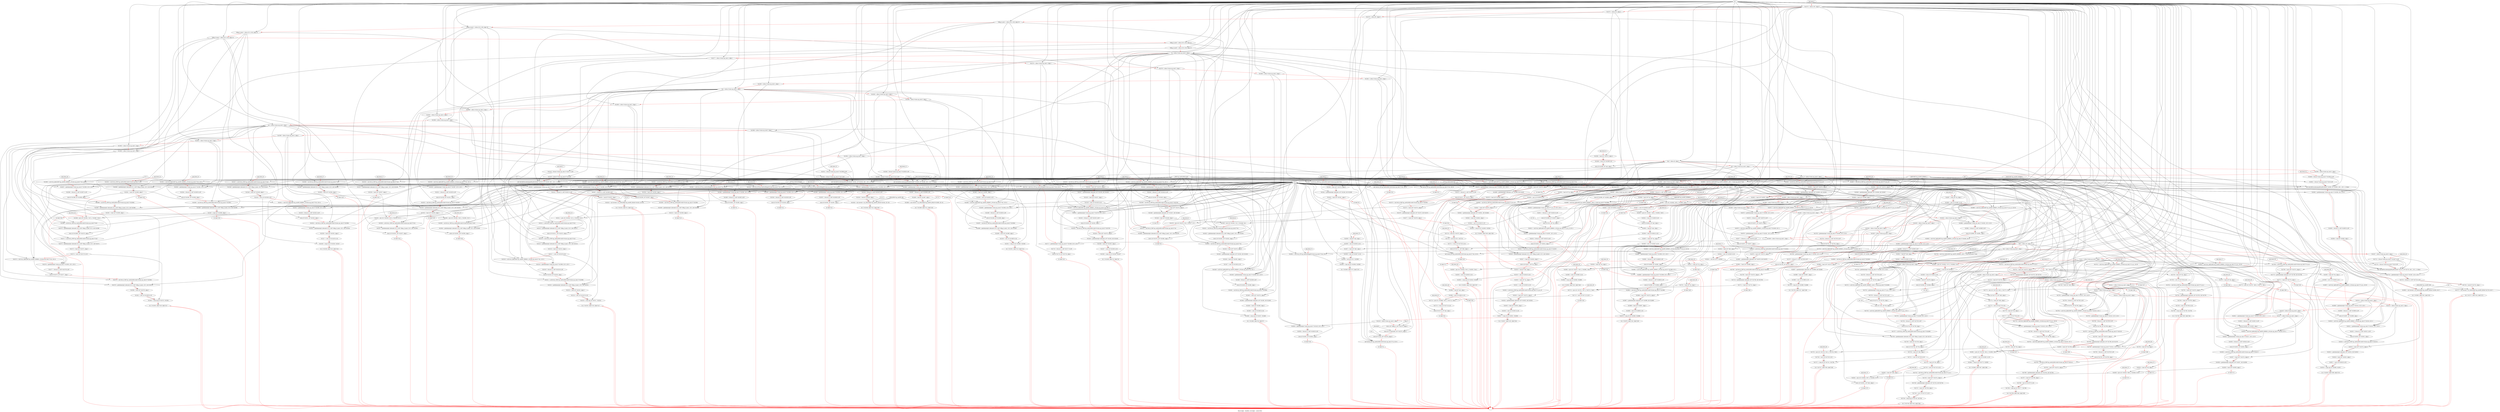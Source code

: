 digraph G {
compound=true
label="Black edges - dataflow, red edges - control flow"
"t2374" [label="  %t2374 = alloca i16*, align 8"]
"t2375" [label="  %t2375 = alloca i32, align 4"]
"t2376" [label="  %t2376 = alloca i8*, align 8"]
"flag_d_min2" [label="  %flag_d_min2 = alloca [24 x i16], align 16"]
"flag_d_max2" [label="  %flag_d_max2 = alloca [24 x i16], align 16"]
"flag_d_min4" [label="  %flag_d_min4 = alloca [22 x i16], align 16"]
"flag_d_max4" [label="  %flag_d_max4 = alloca [22 x i16], align 16"]
"flag_d_min8" [label="  %flag_d_min8 = alloca [18 x i16], align 16"]
"flag_d_max8" [label="  %flag_d_max8 = alloca [18 x i16], align 16"]
"i" [label="  %i = alloca %class.ap_uint.5, align 1"]
"t2377" [label="  %t2377 = alloca %class.ap_uint.5, align 1"]
"t2378" [label="  %t2378 = alloca %class.ap_uint.5, align 1"]
"t2379" [label="  %t2379 = alloca %class.ap_uint.5, align 1"]
"t2380" [label="  %t2380 = alloca %class.ap_uint.5, align 1"]
"t2381" [label="  %t2381 = alloca %class.ap_uint.5, align 1"]
"t2382" [label="  %t2382 = alloca %class.ap_uint.5, align 1"]
"i1" [label="  %i1 = alloca %class.ap_uint.5, align 1"]
"t2383" [label="  %t2383 = alloca %class.ap_uint.5, align 1"]
"t2384" [label="  %t2384 = alloca %class.ap_uint.5, align 1"]
"t2385" [label="  %t2385 = alloca %class.ap_uint.5, align 1"]
"t2386" [label="  %t2386 = alloca %class.ap_uint.5, align 1"]
"t2387" [label="  %t2387 = alloca %class.ap_uint.5, align 1"]
"t2388" [label="  %t2388 = alloca %class.ap_uint.5, align 1"]
"i2" [label="  %i2 = alloca %class.ap_uint.5, align 1"]
"t2389" [label="  %t2389 = alloca %class.ap_uint.5, align 1"]
"t2390" [label="  %t2390 = alloca %class.ap_uint.5, align 1"]
"t2391" [label="  %t2391 = alloca %class.ap_uint.5, align 1"]
"t2392" [label="  %t2392 = alloca %class.ap_uint.5, align 1"]
"t2393" [label="  %t2393 = alloca %class.ap_uint.5, align 1"]
"t2394" [label="  %t2394 = alloca %class.ap_uint.5, align 1"]
"a0" [label="  %a0 = alloca i8, align 1"]
"i3" [label="  %i3 = alloca %class.ap_uint.5, align 1"]
"t2395" [label="  %t2395 = alloca %class.ap_uint.5, align 1"]
"_in_i_0" [label="  %_in_i_0 = alloca %class.ap_uint.5, align 1"]
"t2396" [label="  %t2396 = alloca %class.ap_uint.5, align 1"]
"a" [label="  %a = alloca i16, align 2"]
"t2397" [label="  %t2397 = alloca %class.ap_uint.5, align 1"]
"t2398" [label="  %t2398 = alloca %class.ap_uint.5, align 1"]
"t2399" [label="  %t2399 = alloca %class.ap_uint.5, align 1"]
"t2400" [label="  %t2400 = alloca %class.ap_uint.5, align 1"]
"t2401" [label="  %t2401 = alloca %class.ap_uint.5, align 1"]
"t2402" [label="  %t2402 = alloca %class.ap_uint.5, align 1"]
"t2403" [label="  %t2403 = alloca %class.ap_uint.5, align 1"]
"t2404" [label="  %t2404 = alloca %class.ap_uint.5, align 1"]
"t2405" [label="  %t2405 = alloca %class.ap_uint.5, align 1"]
"t2406" [label="  %t2406 = alloca %class.ap_uint.5, align 1"]
"b0" [label="  %b0 = alloca i16, align 2"]
"i4" [label="  %i4 = alloca %class.ap_uint.5, align 1"]
"t2407" [label="  %t2407 = alloca %class.ap_uint.5, align 1"]
"_in_i" [label="  %_in_i = alloca %class.ap_uint.5, align 1"]
"t2408" [label="  %t2408 = alloca %class.ap_uint.5, align 1"]
"b" [label="  %b = alloca i16, align 2"]
"t2409" [label="  %t2409 = alloca %class.ap_uint.5, align 1"]
"t2410" [label="  %t2410 = alloca %class.ap_uint.5, align 1"]
"t2411" [label="  %t2411 = alloca %class.ap_uint.5, align 1"]
"t2412" [label="  %t2412 = alloca %class.ap_uint.5, align 1"]
"t2413" [label="  %t2413 = alloca %class.ap_uint.5, align 1"]
"t2414" [label="  %t2414 = alloca %class.ap_uint.5, align 1"]
"t2415" [label="  %t2415 = alloca %class.ap_uint.5, align 1"]
"t2416" [label="  %t2416 = alloca %class.ap_uint.5, align 1"]
"t2417" [label="  %t2417 = alloca %class.ap_uint.5, align 1"]
"t2418" [label="  %t2418 = alloca %class.ap_uint.5, align 1"]
"_1" [label="  store i16* %flag_d, i16** %t2374, align 8"]
"_2" [label="  store i32 %_threshold, i32* %t2375, align 4"]
"_3" [label="  store i8* %core, i8** %t2376, align 8"]
"_4" [label="  call void @_ZN7ap_uintILi5EEC1Ei(%class.ap_uint.5* %i, i32 0)"]
"_5" [label="  br label %1"]
"unk_block_1" -> "t2374"[color=red]
"i32 1" -> "t2374"
"t2374" -> "t2375"[color=red weight=2]
"i32 1" -> "t2375"
"t2375" -> "t2376"[color=red weight=2]
"i32 1" -> "t2376"
"t2376" -> "flag_d_min2"[color=red weight=2]
"i32 1" -> "flag_d_min2"
"flag_d_min2" -> "flag_d_max2"[color=red weight=2]
"i32 1" -> "flag_d_max2"
"flag_d_max2" -> "flag_d_min4"[color=red weight=2]
"i32 1" -> "flag_d_min4"
"flag_d_min4" -> "flag_d_max4"[color=red weight=2]
"i32 1" -> "flag_d_max4"
"flag_d_max4" -> "flag_d_min8"[color=red weight=2]
"i32 1" -> "flag_d_min8"
"flag_d_min8" -> "flag_d_max8"[color=red weight=2]
"i32 1" -> "flag_d_max8"
"flag_d_max8" -> "i"[color=red weight=2]
"i32 1" -> "i"
"i" -> "t2377"[color=red weight=2]
"i32 1" -> "t2377"
"t2377" -> "t2378"[color=red weight=2]
"i32 1" -> "t2378"
"t2378" -> "t2379"[color=red weight=2]
"i32 1" -> "t2379"
"t2379" -> "t2380"[color=red weight=2]
"i32 1" -> "t2380"
"t2380" -> "t2381"[color=red weight=2]
"i32 1" -> "t2381"
"t2381" -> "t2382"[color=red weight=2]
"i32 1" -> "t2382"
"t2382" -> "i1"[color=red weight=2]
"i32 1" -> "i1"
"i1" -> "t2383"[color=red weight=2]
"i32 1" -> "t2383"
"t2383" -> "t2384"[color=red weight=2]
"i32 1" -> "t2384"
"t2384" -> "t2385"[color=red weight=2]
"i32 1" -> "t2385"
"t2385" -> "t2386"[color=red weight=2]
"i32 1" -> "t2386"
"t2386" -> "t2387"[color=red weight=2]
"i32 1" -> "t2387"
"t2387" -> "t2388"[color=red weight=2]
"i32 1" -> "t2388"
"t2388" -> "i2"[color=red weight=2]
"i32 1" -> "i2"
"i2" -> "t2389"[color=red weight=2]
"i32 1" -> "t2389"
"t2389" -> "t2390"[color=red weight=2]
"i32 1" -> "t2390"
"t2390" -> "t2391"[color=red weight=2]
"i32 1" -> "t2391"
"t2391" -> "t2392"[color=red weight=2]
"i32 1" -> "t2392"
"t2392" -> "t2393"[color=red weight=2]
"i32 1" -> "t2393"
"t2393" -> "t2394"[color=red weight=2]
"i32 1" -> "t2394"
"t2394" -> "a0"[color=red weight=2]
"i32 1" -> "a0"
"a0" -> "i3"[color=red weight=2]
"i32 1" -> "i3"
"i3" -> "t2395"[color=red weight=2]
"i32 1" -> "t2395"
"t2395" -> "_in_i_0"[color=red weight=2]
"i32 1" -> "_in_i_0"
"_in_i_0" -> "t2396"[color=red weight=2]
"i32 1" -> "t2396"
"t2396" -> "a"[color=red weight=2]
"i32 1" -> "a"
"a" -> "t2397"[color=red weight=2]
"i32 1" -> "t2397"
"t2397" -> "t2398"[color=red weight=2]
"i32 1" -> "t2398"
"t2398" -> "t2399"[color=red weight=2]
"i32 1" -> "t2399"
"t2399" -> "t2400"[color=red weight=2]
"i32 1" -> "t2400"
"t2400" -> "t2401"[color=red weight=2]
"i32 1" -> "t2401"
"t2401" -> "t2402"[color=red weight=2]
"i32 1" -> "t2402"
"t2402" -> "t2403"[color=red weight=2]
"i32 1" -> "t2403"
"t2403" -> "t2404"[color=red weight=2]
"i32 1" -> "t2404"
"t2404" -> "t2405"[color=red weight=2]
"i32 1" -> "t2405"
"t2405" -> "t2406"[color=red weight=2]
"i32 1" -> "t2406"
"t2406" -> "b0"[color=red weight=2]
"i32 1" -> "b0"
"b0" -> "i4"[color=red weight=2]
"i32 1" -> "i4"
"i4" -> "t2407"[color=red weight=2]
"i32 1" -> "t2407"
"t2407" -> "_in_i"[color=red weight=2]
"i32 1" -> "_in_i"
"_in_i" -> "t2408"[color=red weight=2]
"i32 1" -> "t2408"
"t2408" -> "b"[color=red weight=2]
"i32 1" -> "b"
"b" -> "t2409"[color=red weight=2]
"i32 1" -> "t2409"
"t2409" -> "t2410"[color=red weight=2]
"i32 1" -> "t2410"
"t2410" -> "t2411"[color=red weight=2]
"i32 1" -> "t2411"
"t2411" -> "t2412"[color=red weight=2]
"i32 1" -> "t2412"
"t2412" -> "t2413"[color=red weight=2]
"i32 1" -> "t2413"
"t2413" -> "t2414"[color=red weight=2]
"i32 1" -> "t2414"
"t2414" -> "t2415"[color=red weight=2]
"i32 1" -> "t2415"
"t2415" -> "t2416"[color=red weight=2]
"i32 1" -> "t2416"
"t2416" -> "t2417"[color=red weight=2]
"i32 1" -> "t2417"
"t2417" -> "t2418"[color=red weight=2]
"i32 1" -> "t2418"
"t2418" -> "_1"[color=red weight=2]
"flag_d" -> "_1"
"t2374" -> "_1"
"_1" -> "_2"[color=red weight=2]
"_threshold" -> "_2"
"t2375" -> "_2"
"_2" -> "_3"[color=red weight=2]
"core" -> "_3"
"t2376" -> "_3"
"_3" -> "_4"[color=red weight=2]
"i" -> "_4"
"i32 0" -> "_4"
"_ZN7ap_uintILi5EEC1Ei" -> "_4"
"_4" -> "_5"[color=red weight=2]
"_5" -> ""[color=red]

"t2419" [label="  %t2419 = bitcast %class.ap_uint.5* %t2377 to i8*"]
"t2420" [label="  %t2420 = bitcast %class.ap_uint.5* %i to i8*"]
"_6" [label="  call void @llvm.memcpy.p0i8.p0i8.i64(i8* %t2419, i8* %t2420, i64 1, i32 1, i1 false)"]
"t2421" [label="  %t2421 = getelementptr %class.ap_uint.5* %t2377, i32 0, i32 0"]
"t2422" [label="  %t2422 = bitcast [1 x i8]* %t2421 to i8*"]
"t2423" [label="  %t2423 = load i8* %t2422, align 1"]
"t2424" [label="  %t2424 = call zeroext i1 @_ZltILi5EEb7ap_uintIXT_EEi(i8 %t2423, i32 24)"]
"_7" [label="  br i1 %t2424, label %2, label %10"]
"unk_block_2" -> "t2419"[color=red]
"t2377" -> "t2419"
"t2419" -> "t2420"[color=red weight=2]
"i" -> "t2420"
"t2420" -> "_6"[color=red weight=2]
"t2419" -> "_6"
"t2420" -> "_6"
"i64 1" -> "_6"
"i32 1" -> "_6"
"i1 false" -> "_6"
"llvm.memcpy.p0i8.p0i8.i64" -> "_6"
"_6" -> "t2421"[color=red weight=2]
"t2377" -> "t2421"
"i32 0" -> "t2421"
"i32 0" -> "t2421"
"t2421" -> "t2422"[color=red weight=2]
"t2421" -> "t2422"
"t2422" -> "t2423"[color=red weight=2]
"t2422" -> "t2423"
"t2423" -> "t2424"[color=red weight=2]
"t2423" -> "t2424"
"i32 24" -> "t2424"
"_ZltILi5EEb7ap_uintIXT_EEi" -> "t2424"
"t2424" -> "_7"[color=red weight=2]
"t2424" -> "_7"
"_7" -> ""[color=red]
"_7" -> ""[color=red]

"t2425" [label="  %t2425 = call i64 @_ZNK7ap_uintILi5EEcvmEv(%class.ap_uint.5* %i)"]
"t2426" [label="  %t2426 = load i16** %t2374, align 8"]
"t2427" [label="  %t2427 = getelementptr inbounds i16* %t2426, i64 %t2425"]
"t2428" [label="  %t2428 = load i16* %t2427, align 2"]
"t2429" [label="  %t2429 = sext i16 %t2428 to i32"]
"t2430" [label="  %t2430 = call i8 @_ZplILi5EE7ap_uintIXT_EERKS1_i(%class.ap_uint.5* %i, i32 1)"]
"t2431" [label="  %t2431 = getelementptr %class.ap_uint.5* %t2378, i32 0, i32 0"]
"t2432" [label="  %t2432 = bitcast [1 x i8]* %t2431 to i8*"]
"_8" [label="  store i8 %t2430, i8* %t2432, align 1"]
"t2433" [label="  %t2433 = call i64 @_ZNK7ap_uintILi5EEcvmEv(%class.ap_uint.5* %t2378)"]
"t2434" [label="  %t2434 = load i16** %t2374, align 8"]
"t2435" [label="  %t2435 = getelementptr inbounds i16* %t2434, i64 %t2433"]
"t2436" [label="  %t2436 = load i16* %t2435, align 2"]
"t2437" [label="  %t2437 = sext i16 %t2436 to i32"]
"t2438" [label="  %t2438 = icmp slt i32 %t2429, %t2437"]
"_9" [label="  br i1 %t2438, label %3, label %4"]
"unk_block_3" -> "t2425"[color=red]
"i" -> "t2425"
"_ZNK7ap_uintILi5EEcvmEv" -> "t2425"
"t2425" -> "t2426"[color=red weight=2]
"t2374" -> "t2426"
"t2426" -> "t2427"[color=red weight=2]
"t2426" -> "t2427"
"t2425" -> "t2427"
"t2427" -> "t2428"[color=red weight=2]
"t2427" -> "t2428"
"t2428" -> "t2429"[color=red weight=2]
"t2428" -> "t2429"
"t2429" -> "t2430"[color=red weight=2]
"i" -> "t2430"
"i32 1" -> "t2430"
"_ZplILi5EE7ap_uintIXT_EERKS1_i" -> "t2430"
"t2430" -> "t2431"[color=red weight=2]
"t2378" -> "t2431"
"i32 0" -> "t2431"
"i32 0" -> "t2431"
"t2431" -> "t2432"[color=red weight=2]
"t2431" -> "t2432"
"t2432" -> "_8"[color=red weight=2]
"t2430" -> "_8"
"t2432" -> "_8"
"_8" -> "t2433"[color=red weight=2]
"t2378" -> "t2433"
"_ZNK7ap_uintILi5EEcvmEv" -> "t2433"
"t2433" -> "t2434"[color=red weight=2]
"t2374" -> "t2434"
"t2434" -> "t2435"[color=red weight=2]
"t2434" -> "t2435"
"t2433" -> "t2435"
"t2435" -> "t2436"[color=red weight=2]
"t2435" -> "t2436"
"t2436" -> "t2437"[color=red weight=2]
"t2436" -> "t2437"
"t2437" -> "t2438"[color=red weight=2]
"t2429" -> "t2438"
"t2437" -> "t2438"
"t2438" -> "_9"[color=red weight=2]
"t2438" -> "_9"
"_9" -> ""[color=red]
"_9" -> ""[color=red]

"t2439" [label="  %t2439 = call i64 @_ZNK7ap_uintILi5EEcvmEv(%class.ap_uint.5* %i)"]
"t2440" [label="  %t2440 = load i16** %t2374, align 8"]
"t2441" [label="  %t2441 = getelementptr inbounds i16* %t2440, i64 %t2439"]
"t2442" [label="  %t2442 = load i16* %t2441, align 2"]
"_10" [label="  br label %5"]
"unk_block_4" -> "t2439"[color=red]
"i" -> "t2439"
"_ZNK7ap_uintILi5EEcvmEv" -> "t2439"
"t2439" -> "t2440"[color=red weight=2]
"t2374" -> "t2440"
"t2440" -> "t2441"[color=red weight=2]
"t2440" -> "t2441"
"t2439" -> "t2441"
"t2441" -> "t2442"[color=red weight=2]
"t2441" -> "t2442"
"t2442" -> "_10"[color=red weight=2]
"_10" -> ""[color=red]

"t2443" [label="  %t2443 = call i8 @_ZplILi5EE7ap_uintIXT_EERKS1_i(%class.ap_uint.5* %i, i32 1)"]
"t2444" [label="  %t2444 = getelementptr %class.ap_uint.5* %t2379, i32 0, i32 0"]
"t2445" [label="  %t2445 = bitcast [1 x i8]* %t2444 to i8*"]
"_11" [label="  store i8 %t2443, i8* %t2445, align 1"]
"t2446" [label="  %t2446 = call i64 @_ZNK7ap_uintILi5EEcvmEv(%class.ap_uint.5* %t2379)"]
"t2447" [label="  %t2447 = load i16** %t2374, align 8"]
"t2448" [label="  %t2448 = getelementptr inbounds i16* %t2447, i64 %t2446"]
"t2449" [label="  %t2449 = load i16* %t2448, align 2"]
"_12" [label="  br label %5"]
"unk_block_5" -> "t2443"[color=red]
"i" -> "t2443"
"i32 1" -> "t2443"
"_ZplILi5EE7ap_uintIXT_EERKS1_i" -> "t2443"
"t2443" -> "t2444"[color=red weight=2]
"t2379" -> "t2444"
"i32 0" -> "t2444"
"i32 0" -> "t2444"
"t2444" -> "t2445"[color=red weight=2]
"t2444" -> "t2445"
"t2445" -> "_11"[color=red weight=2]
"t2443" -> "_11"
"t2445" -> "_11"
"_11" -> "t2446"[color=red weight=2]
"t2379" -> "t2446"
"_ZNK7ap_uintILi5EEcvmEv" -> "t2446"
"t2446" -> "t2447"[color=red weight=2]
"t2374" -> "t2447"
"t2447" -> "t2448"[color=red weight=2]
"t2447" -> "t2448"
"t2446" -> "t2448"
"t2448" -> "t2449"[color=red weight=2]
"t2448" -> "t2449"
"t2449" -> "_12"[color=red weight=2]
"_12" -> ""[color=red]

"t2450" [label="  %t2450 = phi i16 [ %t2442, %3 ], [ %t2449, %4 ]"]
"t2451" [label="  %t2451 = call i64 @_ZNK7ap_uintILi5EEcvmEv(%class.ap_uint.5* %i)"]
"t2452" [label="  %t2452 = getelementptr inbounds [24 x i16]* %flag_d_min2, i32 0, i64 %t2451"]
"_13" [label="  store i16 %t2450, i16* %t2452, align 2"]
"t2453" [label="  %t2453 = call i64 @_ZNK7ap_uintILi5EEcvmEv(%class.ap_uint.5* %i)"]
"t2454" [label="  %t2454 = load i16** %t2374, align 8"]
"t2455" [label="  %t2455 = getelementptr inbounds i16* %t2454, i64 %t2453"]
"t2456" [label="  %t2456 = load i16* %t2455, align 2"]
"t2457" [label="  %t2457 = sext i16 %t2456 to i32"]
"t2458" [label="  %t2458 = call i8 @_ZplILi5EE7ap_uintIXT_EERKS1_i(%class.ap_uint.5* %i, i32 1)"]
"t2459" [label="  %t2459 = getelementptr %class.ap_uint.5* %t2380, i32 0, i32 0"]
"t2460" [label="  %t2460 = bitcast [1 x i8]* %t2459 to i8*"]
"_14" [label="  store i8 %t2458, i8* %t2460, align 1"]
"t2461" [label="  %t2461 = call i64 @_ZNK7ap_uintILi5EEcvmEv(%class.ap_uint.5* %t2380)"]
"t2462" [label="  %t2462 = load i16** %t2374, align 8"]
"t2463" [label="  %t2463 = getelementptr inbounds i16* %t2462, i64 %t2461"]
"t2464" [label="  %t2464 = load i16* %t2463, align 2"]
"t2465" [label="  %t2465 = sext i16 %t2464 to i32"]
"t2466" [label="  %t2466 = icmp sgt i32 %t2457, %t2465"]
"_15" [label="  br i1 %t2466, label %6, label %7"]
"unk_block_6" -> "t2450"[color=red]
"t2442" -> "t2450"
"t2449" -> "t2450"
"t2450" -> "t2451"[color=red weight=2]
"i" -> "t2451"
"_ZNK7ap_uintILi5EEcvmEv" -> "t2451"
"t2451" -> "t2452"[color=red weight=2]
"flag_d_min2" -> "t2452"
"i32 0" -> "t2452"
"t2451" -> "t2452"
"t2452" -> "_13"[color=red weight=2]
"t2450" -> "_13"
"t2452" -> "_13"
"_13" -> "t2453"[color=red weight=2]
"i" -> "t2453"
"_ZNK7ap_uintILi5EEcvmEv" -> "t2453"
"t2453" -> "t2454"[color=red weight=2]
"t2374" -> "t2454"
"t2454" -> "t2455"[color=red weight=2]
"t2454" -> "t2455"
"t2453" -> "t2455"
"t2455" -> "t2456"[color=red weight=2]
"t2455" -> "t2456"
"t2456" -> "t2457"[color=red weight=2]
"t2456" -> "t2457"
"t2457" -> "t2458"[color=red weight=2]
"i" -> "t2458"
"i32 1" -> "t2458"
"_ZplILi5EE7ap_uintIXT_EERKS1_i" -> "t2458"
"t2458" -> "t2459"[color=red weight=2]
"t2380" -> "t2459"
"i32 0" -> "t2459"
"i32 0" -> "t2459"
"t2459" -> "t2460"[color=red weight=2]
"t2459" -> "t2460"
"t2460" -> "_14"[color=red weight=2]
"t2458" -> "_14"
"t2460" -> "_14"
"_14" -> "t2461"[color=red weight=2]
"t2380" -> "t2461"
"_ZNK7ap_uintILi5EEcvmEv" -> "t2461"
"t2461" -> "t2462"[color=red weight=2]
"t2374" -> "t2462"
"t2462" -> "t2463"[color=red weight=2]
"t2462" -> "t2463"
"t2461" -> "t2463"
"t2463" -> "t2464"[color=red weight=2]
"t2463" -> "t2464"
"t2464" -> "t2465"[color=red weight=2]
"t2464" -> "t2465"
"t2465" -> "t2466"[color=red weight=2]
"t2457" -> "t2466"
"t2465" -> "t2466"
"t2466" -> "_15"[color=red weight=2]
"t2466" -> "_15"
"_15" -> ""[color=red]
"_15" -> ""[color=red]

"t2467" [label="  %t2467 = call i64 @_ZNK7ap_uintILi5EEcvmEv(%class.ap_uint.5* %i)"]
"t2468" [label="  %t2468 = load i16** %t2374, align 8"]
"t2469" [label="  %t2469 = getelementptr inbounds i16* %t2468, i64 %t2467"]
"t2470" [label="  %t2470 = load i16* %t2469, align 2"]
"_16" [label="  br label %8"]
"unk_block_7" -> "t2467"[color=red]
"i" -> "t2467"
"_ZNK7ap_uintILi5EEcvmEv" -> "t2467"
"t2467" -> "t2468"[color=red weight=2]
"t2374" -> "t2468"
"t2468" -> "t2469"[color=red weight=2]
"t2468" -> "t2469"
"t2467" -> "t2469"
"t2469" -> "t2470"[color=red weight=2]
"t2469" -> "t2470"
"t2470" -> "_16"[color=red weight=2]
"_16" -> ""[color=red]

"t2471" [label="  %t2471 = call i8 @_ZplILi5EE7ap_uintIXT_EERKS1_i(%class.ap_uint.5* %i, i32 1)"]
"t2472" [label="  %t2472 = getelementptr %class.ap_uint.5* %t2381, i32 0, i32 0"]
"t2473" [label="  %t2473 = bitcast [1 x i8]* %t2472 to i8*"]
"_17" [label="  store i8 %t2471, i8* %t2473, align 1"]
"t2474" [label="  %t2474 = call i64 @_ZNK7ap_uintILi5EEcvmEv(%class.ap_uint.5* %t2381)"]
"t2475" [label="  %t2475 = load i16** %t2374, align 8"]
"t2476" [label="  %t2476 = getelementptr inbounds i16* %t2475, i64 %t2474"]
"t2477" [label="  %t2477 = load i16* %t2476, align 2"]
"_18" [label="  br label %8"]
"unk_block_8" -> "t2471"[color=red]
"i" -> "t2471"
"i32 1" -> "t2471"
"_ZplILi5EE7ap_uintIXT_EERKS1_i" -> "t2471"
"t2471" -> "t2472"[color=red weight=2]
"t2381" -> "t2472"
"i32 0" -> "t2472"
"i32 0" -> "t2472"
"t2472" -> "t2473"[color=red weight=2]
"t2472" -> "t2473"
"t2473" -> "_17"[color=red weight=2]
"t2471" -> "_17"
"t2473" -> "_17"
"_17" -> "t2474"[color=red weight=2]
"t2381" -> "t2474"
"_ZNK7ap_uintILi5EEcvmEv" -> "t2474"
"t2474" -> "t2475"[color=red weight=2]
"t2374" -> "t2475"
"t2475" -> "t2476"[color=red weight=2]
"t2475" -> "t2476"
"t2474" -> "t2476"
"t2476" -> "t2477"[color=red weight=2]
"t2476" -> "t2477"
"t2477" -> "_18"[color=red weight=2]
"_18" -> ""[color=red]

"t2478" [label="  %t2478 = phi i16 [ %t2470, %6 ], [ %t2477, %7 ]"]
"t2479" [label="  %t2479 = call i64 @_ZNK7ap_uintILi5EEcvmEv(%class.ap_uint.5* %i)"]
"t2480" [label="  %t2480 = getelementptr inbounds [24 x i16]* %flag_d_max2, i32 0, i64 %t2479"]
"_19" [label="  store i16 %t2478, i16* %t2480, align 2"]
"_20" [label="  br label %9"]
"unk_block_9" -> "t2478"[color=red]
"t2470" -> "t2478"
"t2477" -> "t2478"
"t2478" -> "t2479"[color=red weight=2]
"i" -> "t2479"
"_ZNK7ap_uintILi5EEcvmEv" -> "t2479"
"t2479" -> "t2480"[color=red weight=2]
"flag_d_max2" -> "t2480"
"i32 0" -> "t2480"
"t2479" -> "t2480"
"t2480" -> "_19"[color=red weight=2]
"t2478" -> "_19"
"t2480" -> "_19"
"_19" -> "_20"[color=red weight=2]
"_20" -> ""[color=red]

"t2481" [label="  %t2481 = call i8 @_ZN7ap_uintILi5EEppEi(%class.ap_uint.5* %i, i32 0)"]
"t2482" [label="  %t2482 = getelementptr %class.ap_uint.5* %t2382, i32 0, i32 0"]
"t2483" [label="  %t2483 = bitcast [1 x i8]* %t2482 to i8*"]
"_21" [label="  store i8 %t2481, i8* %t2483, align 1"]
"_22" [label="  br label %1"]
"unk_block_10" -> "t2481"[color=red]
"i" -> "t2481"
"i32 0" -> "t2481"
"_ZN7ap_uintILi5EEppEi" -> "t2481"
"t2481" -> "t2482"[color=red weight=2]
"t2382" -> "t2482"
"i32 0" -> "t2482"
"i32 0" -> "t2482"
"t2482" -> "t2483"[color=red weight=2]
"t2482" -> "t2483"
"t2483" -> "_21"[color=red weight=2]
"t2481" -> "_21"
"t2483" -> "_21"
"_21" -> "_22"[color=red weight=2]
"_22" -> ""[color=red]

"_23" [label="  call void @_ZN7ap_uintILi5EEC1Ei(%class.ap_uint.5* %i1, i32 0)"]
"_24" [label="  br label %11"]
"unk_block_11" -> "_23"[color=red]
"i1" -> "_23"
"i32 0" -> "_23"
"_ZN7ap_uintILi5EEC1Ei" -> "_23"
"_23" -> "_24"[color=red weight=2]
"_24" -> ""[color=red]

"t2484" [label="  %t2484 = bitcast %class.ap_uint.5* %t2383 to i8*"]
"t2485" [label="  %t2485 = bitcast %class.ap_uint.5* %i1 to i8*"]
"_25" [label="  call void @llvm.memcpy.p0i8.p0i8.i64(i8* %t2484, i8* %t2485, i64 1, i32 1, i1 false)"]
"t2486" [label="  %t2486 = getelementptr %class.ap_uint.5* %t2383, i32 0, i32 0"]
"t2487" [label="  %t2487 = bitcast [1 x i8]* %t2486 to i8*"]
"t2488" [label="  %t2488 = load i8* %t2487, align 1"]
"t2489" [label="  %t2489 = call zeroext i1 @_ZltILi5EEb7ap_uintIXT_EEi(i8 %t2488, i32 22)"]
"_26" [label="  br i1 %t2489, label %12, label %20"]
"unk_block_12" -> "t2484"[color=red]
"t2383" -> "t2484"
"t2484" -> "t2485"[color=red weight=2]
"i1" -> "t2485"
"t2485" -> "_25"[color=red weight=2]
"t2484" -> "_25"
"t2485" -> "_25"
"i64 1" -> "_25"
"i32 1" -> "_25"
"i1 false" -> "_25"
"llvm.memcpy.p0i8.p0i8.i64" -> "_25"
"_25" -> "t2486"[color=red weight=2]
"t2383" -> "t2486"
"i32 0" -> "t2486"
"i32 0" -> "t2486"
"t2486" -> "t2487"[color=red weight=2]
"t2486" -> "t2487"
"t2487" -> "t2488"[color=red weight=2]
"t2487" -> "t2488"
"t2488" -> "t2489"[color=red weight=2]
"t2488" -> "t2489"
"i32 22" -> "t2489"
"_ZltILi5EEb7ap_uintIXT_EEi" -> "t2489"
"t2489" -> "_26"[color=red weight=2]
"t2489" -> "_26"
"_26" -> ""[color=red]
"_26" -> ""[color=red]

"t2490" [label="  %t2490 = call i64 @_ZNK7ap_uintILi5EEcvmEv(%class.ap_uint.5* %i1)"]
"t2491" [label="  %t2491 = getelementptr inbounds [24 x i16]* %flag_d_min2, i32 0, i64 %t2490"]
"t2492" [label="  %t2492 = load i16* %t2491, align 2"]
"t2493" [label="  %t2493 = sext i16 %t2492 to i32"]
"t2494" [label="  %t2494 = call i8 @_ZplILi5EE7ap_uintIXT_EERKS1_i(%class.ap_uint.5* %i1, i32 2)"]
"t2495" [label="  %t2495 = getelementptr %class.ap_uint.5* %t2384, i32 0, i32 0"]
"t2496" [label="  %t2496 = bitcast [1 x i8]* %t2495 to i8*"]
"_27" [label="  store i8 %t2494, i8* %t2496, align 1"]
"t2497" [label="  %t2497 = call i64 @_ZNK7ap_uintILi5EEcvmEv(%class.ap_uint.5* %t2384)"]
"t2498" [label="  %t2498 = getelementptr inbounds [24 x i16]* %flag_d_min2, i32 0, i64 %t2497"]
"t2499" [label="  %t2499 = load i16* %t2498, align 2"]
"t2500" [label="  %t2500 = sext i16 %t2499 to i32"]
"t2501" [label="  %t2501 = icmp slt i32 %t2493, %t2500"]
"_28" [label="  br i1 %t2501, label %13, label %14"]
"unk_block_13" -> "t2490"[color=red]
"i1" -> "t2490"
"_ZNK7ap_uintILi5EEcvmEv" -> "t2490"
"t2490" -> "t2491"[color=red weight=2]
"flag_d_min2" -> "t2491"
"i32 0" -> "t2491"
"t2490" -> "t2491"
"t2491" -> "t2492"[color=red weight=2]
"t2491" -> "t2492"
"t2492" -> "t2493"[color=red weight=2]
"t2492" -> "t2493"
"t2493" -> "t2494"[color=red weight=2]
"i1" -> "t2494"
"i32 2" -> "t2494"
"_ZplILi5EE7ap_uintIXT_EERKS1_i" -> "t2494"
"t2494" -> "t2495"[color=red weight=2]
"t2384" -> "t2495"
"i32 0" -> "t2495"
"i32 0" -> "t2495"
"t2495" -> "t2496"[color=red weight=2]
"t2495" -> "t2496"
"t2496" -> "_27"[color=red weight=2]
"t2494" -> "_27"
"t2496" -> "_27"
"_27" -> "t2497"[color=red weight=2]
"t2384" -> "t2497"
"_ZNK7ap_uintILi5EEcvmEv" -> "t2497"
"t2497" -> "t2498"[color=red weight=2]
"flag_d_min2" -> "t2498"
"i32 0" -> "t2498"
"t2497" -> "t2498"
"t2498" -> "t2499"[color=red weight=2]
"t2498" -> "t2499"
"t2499" -> "t2500"[color=red weight=2]
"t2499" -> "t2500"
"t2500" -> "t2501"[color=red weight=2]
"t2493" -> "t2501"
"t2500" -> "t2501"
"t2501" -> "_28"[color=red weight=2]
"t2501" -> "_28"
"_28" -> ""[color=red]
"_28" -> ""[color=red]

"t2502" [label="  %t2502 = call i64 @_ZNK7ap_uintILi5EEcvmEv(%class.ap_uint.5* %i1)"]
"t2503" [label="  %t2503 = getelementptr inbounds [24 x i16]* %flag_d_min2, i32 0, i64 %t2502"]
"t2504" [label="  %t2504 = load i16* %t2503, align 2"]
"_29" [label="  br label %15"]
"unk_block_14" -> "t2502"[color=red]
"i1" -> "t2502"
"_ZNK7ap_uintILi5EEcvmEv" -> "t2502"
"t2502" -> "t2503"[color=red weight=2]
"flag_d_min2" -> "t2503"
"i32 0" -> "t2503"
"t2502" -> "t2503"
"t2503" -> "t2504"[color=red weight=2]
"t2503" -> "t2504"
"t2504" -> "_29"[color=red weight=2]
"_29" -> ""[color=red]

"t2505" [label="  %t2505 = call i8 @_ZplILi5EE7ap_uintIXT_EERKS1_i(%class.ap_uint.5* %i1, i32 2)"]
"t2506" [label="  %t2506 = getelementptr %class.ap_uint.5* %t2385, i32 0, i32 0"]
"t2507" [label="  %t2507 = bitcast [1 x i8]* %t2506 to i8*"]
"_30" [label="  store i8 %t2505, i8* %t2507, align 1"]
"t2508" [label="  %t2508 = call i64 @_ZNK7ap_uintILi5EEcvmEv(%class.ap_uint.5* %t2385)"]
"t2509" [label="  %t2509 = getelementptr inbounds [24 x i16]* %flag_d_min2, i32 0, i64 %t2508"]
"t2510" [label="  %t2510 = load i16* %t2509, align 2"]
"_31" [label="  br label %15"]
"unk_block_15" -> "t2505"[color=red]
"i1" -> "t2505"
"i32 2" -> "t2505"
"_ZplILi5EE7ap_uintIXT_EERKS1_i" -> "t2505"
"t2505" -> "t2506"[color=red weight=2]
"t2385" -> "t2506"
"i32 0" -> "t2506"
"i32 0" -> "t2506"
"t2506" -> "t2507"[color=red weight=2]
"t2506" -> "t2507"
"t2507" -> "_30"[color=red weight=2]
"t2505" -> "_30"
"t2507" -> "_30"
"_30" -> "t2508"[color=red weight=2]
"t2385" -> "t2508"
"_ZNK7ap_uintILi5EEcvmEv" -> "t2508"
"t2508" -> "t2509"[color=red weight=2]
"flag_d_min2" -> "t2509"
"i32 0" -> "t2509"
"t2508" -> "t2509"
"t2509" -> "t2510"[color=red weight=2]
"t2509" -> "t2510"
"t2510" -> "_31"[color=red weight=2]
"_31" -> ""[color=red]

"t2511" [label="  %t2511 = phi i16 [ %t2504, %13 ], [ %t2510, %14 ]"]
"t2512" [label="  %t2512 = call i64 @_ZNK7ap_uintILi5EEcvmEv(%class.ap_uint.5* %i1)"]
"t2513" [label="  %t2513 = getelementptr inbounds [22 x i16]* %flag_d_min4, i32 0, i64 %t2512"]
"_32" [label="  store i16 %t2511, i16* %t2513, align 2"]
"t2514" [label="  %t2514 = call i64 @_ZNK7ap_uintILi5EEcvmEv(%class.ap_uint.5* %i1)"]
"t2515" [label="  %t2515 = getelementptr inbounds [24 x i16]* %flag_d_max2, i32 0, i64 %t2514"]
"t2516" [label="  %t2516 = load i16* %t2515, align 2"]
"t2517" [label="  %t2517 = sext i16 %t2516 to i32"]
"t2518" [label="  %t2518 = call i8 @_ZplILi5EE7ap_uintIXT_EERKS1_i(%class.ap_uint.5* %i1, i32 2)"]
"t2519" [label="  %t2519 = getelementptr %class.ap_uint.5* %t2386, i32 0, i32 0"]
"t2520" [label="  %t2520 = bitcast [1 x i8]* %t2519 to i8*"]
"_33" [label="  store i8 %t2518, i8* %t2520, align 1"]
"t2521" [label="  %t2521 = call i64 @_ZNK7ap_uintILi5EEcvmEv(%class.ap_uint.5* %t2386)"]
"t2522" [label="  %t2522 = getelementptr inbounds [24 x i16]* %flag_d_max2, i32 0, i64 %t2521"]
"t2523" [label="  %t2523 = load i16* %t2522, align 2"]
"t2524" [label="  %t2524 = sext i16 %t2523 to i32"]
"t2525" [label="  %t2525 = icmp sgt i32 %t2517, %t2524"]
"_34" [label="  br i1 %t2525, label %16, label %17"]
"unk_block_16" -> "t2511"[color=red]
"t2504" -> "t2511"
"t2510" -> "t2511"
"t2511" -> "t2512"[color=red weight=2]
"i1" -> "t2512"
"_ZNK7ap_uintILi5EEcvmEv" -> "t2512"
"t2512" -> "t2513"[color=red weight=2]
"flag_d_min4" -> "t2513"
"i32 0" -> "t2513"
"t2512" -> "t2513"
"t2513" -> "_32"[color=red weight=2]
"t2511" -> "_32"
"t2513" -> "_32"
"_32" -> "t2514"[color=red weight=2]
"i1" -> "t2514"
"_ZNK7ap_uintILi5EEcvmEv" -> "t2514"
"t2514" -> "t2515"[color=red weight=2]
"flag_d_max2" -> "t2515"
"i32 0" -> "t2515"
"t2514" -> "t2515"
"t2515" -> "t2516"[color=red weight=2]
"t2515" -> "t2516"
"t2516" -> "t2517"[color=red weight=2]
"t2516" -> "t2517"
"t2517" -> "t2518"[color=red weight=2]
"i1" -> "t2518"
"i32 2" -> "t2518"
"_ZplILi5EE7ap_uintIXT_EERKS1_i" -> "t2518"
"t2518" -> "t2519"[color=red weight=2]
"t2386" -> "t2519"
"i32 0" -> "t2519"
"i32 0" -> "t2519"
"t2519" -> "t2520"[color=red weight=2]
"t2519" -> "t2520"
"t2520" -> "_33"[color=red weight=2]
"t2518" -> "_33"
"t2520" -> "_33"
"_33" -> "t2521"[color=red weight=2]
"t2386" -> "t2521"
"_ZNK7ap_uintILi5EEcvmEv" -> "t2521"
"t2521" -> "t2522"[color=red weight=2]
"flag_d_max2" -> "t2522"
"i32 0" -> "t2522"
"t2521" -> "t2522"
"t2522" -> "t2523"[color=red weight=2]
"t2522" -> "t2523"
"t2523" -> "t2524"[color=red weight=2]
"t2523" -> "t2524"
"t2524" -> "t2525"[color=red weight=2]
"t2517" -> "t2525"
"t2524" -> "t2525"
"t2525" -> "_34"[color=red weight=2]
"t2525" -> "_34"
"_34" -> ""[color=red]
"_34" -> ""[color=red]

"t2526" [label="  %t2526 = call i64 @_ZNK7ap_uintILi5EEcvmEv(%class.ap_uint.5* %i1)"]
"t2527" [label="  %t2527 = getelementptr inbounds [24 x i16]* %flag_d_max2, i32 0, i64 %t2526"]
"t2528" [label="  %t2528 = load i16* %t2527, align 2"]
"_35" [label="  br label %18"]
"unk_block_17" -> "t2526"[color=red]
"i1" -> "t2526"
"_ZNK7ap_uintILi5EEcvmEv" -> "t2526"
"t2526" -> "t2527"[color=red weight=2]
"flag_d_max2" -> "t2527"
"i32 0" -> "t2527"
"t2526" -> "t2527"
"t2527" -> "t2528"[color=red weight=2]
"t2527" -> "t2528"
"t2528" -> "_35"[color=red weight=2]
"_35" -> ""[color=red]

"t2529" [label="  %t2529 = call i8 @_ZplILi5EE7ap_uintIXT_EERKS1_i(%class.ap_uint.5* %i1, i32 2)"]
"t2530" [label="  %t2530 = getelementptr %class.ap_uint.5* %t2387, i32 0, i32 0"]
"t2531" [label="  %t2531 = bitcast [1 x i8]* %t2530 to i8*"]
"_36" [label="  store i8 %t2529, i8* %t2531, align 1"]
"t2532" [label="  %t2532 = call i64 @_ZNK7ap_uintILi5EEcvmEv(%class.ap_uint.5* %t2387)"]
"t2533" [label="  %t2533 = getelementptr inbounds [24 x i16]* %flag_d_max2, i32 0, i64 %t2532"]
"t2534" [label="  %t2534 = load i16* %t2533, align 2"]
"_37" [label="  br label %18"]
"unk_block_18" -> "t2529"[color=red]
"i1" -> "t2529"
"i32 2" -> "t2529"
"_ZplILi5EE7ap_uintIXT_EERKS1_i" -> "t2529"
"t2529" -> "t2530"[color=red weight=2]
"t2387" -> "t2530"
"i32 0" -> "t2530"
"i32 0" -> "t2530"
"t2530" -> "t2531"[color=red weight=2]
"t2530" -> "t2531"
"t2531" -> "_36"[color=red weight=2]
"t2529" -> "_36"
"t2531" -> "_36"
"_36" -> "t2532"[color=red weight=2]
"t2387" -> "t2532"
"_ZNK7ap_uintILi5EEcvmEv" -> "t2532"
"t2532" -> "t2533"[color=red weight=2]
"flag_d_max2" -> "t2533"
"i32 0" -> "t2533"
"t2532" -> "t2533"
"t2533" -> "t2534"[color=red weight=2]
"t2533" -> "t2534"
"t2534" -> "_37"[color=red weight=2]
"_37" -> ""[color=red]

"t2535" [label="  %t2535 = phi i16 [ %t2528, %16 ], [ %t2534, %17 ]"]
"t2536" [label="  %t2536 = call i64 @_ZNK7ap_uintILi5EEcvmEv(%class.ap_uint.5* %i1)"]
"t2537" [label="  %t2537 = getelementptr inbounds [22 x i16]* %flag_d_max4, i32 0, i64 %t2536"]
"_38" [label="  store i16 %t2535, i16* %t2537, align 2"]
"_39" [label="  br label %19"]
"unk_block_19" -> "t2535"[color=red]
"t2528" -> "t2535"
"t2534" -> "t2535"
"t2535" -> "t2536"[color=red weight=2]
"i1" -> "t2536"
"_ZNK7ap_uintILi5EEcvmEv" -> "t2536"
"t2536" -> "t2537"[color=red weight=2]
"flag_d_max4" -> "t2537"
"i32 0" -> "t2537"
"t2536" -> "t2537"
"t2537" -> "_38"[color=red weight=2]
"t2535" -> "_38"
"t2537" -> "_38"
"_38" -> "_39"[color=red weight=2]
"_39" -> ""[color=red]

"t2538" [label="  %t2538 = call i8 @_ZN7ap_uintILi5EEppEi(%class.ap_uint.5* %i1, i32 0)"]
"t2539" [label="  %t2539 = getelementptr %class.ap_uint.5* %t2388, i32 0, i32 0"]
"t2540" [label="  %t2540 = bitcast [1 x i8]* %t2539 to i8*"]
"_40" [label="  store i8 %t2538, i8* %t2540, align 1"]
"_41" [label="  br label %11"]
"unk_block_20" -> "t2538"[color=red]
"i1" -> "t2538"
"i32 0" -> "t2538"
"_ZN7ap_uintILi5EEppEi" -> "t2538"
"t2538" -> "t2539"[color=red weight=2]
"t2388" -> "t2539"
"i32 0" -> "t2539"
"i32 0" -> "t2539"
"t2539" -> "t2540"[color=red weight=2]
"t2539" -> "t2540"
"t2540" -> "_40"[color=red weight=2]
"t2538" -> "_40"
"t2540" -> "_40"
"_40" -> "_41"[color=red weight=2]
"_41" -> ""[color=red]

"_42" [label="  call void @_ZN7ap_uintILi5EEC1Ei(%class.ap_uint.5* %i2, i32 0)"]
"_43" [label="  br label %21"]
"unk_block_21" -> "_42"[color=red]
"i2" -> "_42"
"i32 0" -> "_42"
"_ZN7ap_uintILi5EEC1Ei" -> "_42"
"_42" -> "_43"[color=red weight=2]
"_43" -> ""[color=red]

"t2541" [label="  %t2541 = bitcast %class.ap_uint.5* %t2389 to i8*"]
"t2542" [label="  %t2542 = bitcast %class.ap_uint.5* %i2 to i8*"]
"_44" [label="  call void @llvm.memcpy.p0i8.p0i8.i64(i8* %t2541, i8* %t2542, i64 1, i32 1, i1 false)"]
"t2543" [label="  %t2543 = getelementptr %class.ap_uint.5* %t2389, i32 0, i32 0"]
"t2544" [label="  %t2544 = bitcast [1 x i8]* %t2543 to i8*"]
"t2545" [label="  %t2545 = load i8* %t2544, align 1"]
"t2546" [label="  %t2546 = call zeroext i1 @_ZltILi5EEb7ap_uintIXT_EEi(i8 %t2545, i32 18)"]
"_45" [label="  br i1 %t2546, label %22, label %30"]
"unk_block_22" -> "t2541"[color=red]
"t2389" -> "t2541"
"t2541" -> "t2542"[color=red weight=2]
"i2" -> "t2542"
"t2542" -> "_44"[color=red weight=2]
"t2541" -> "_44"
"t2542" -> "_44"
"i64 1" -> "_44"
"i32 1" -> "_44"
"i1 false" -> "_44"
"llvm.memcpy.p0i8.p0i8.i64" -> "_44"
"_44" -> "t2543"[color=red weight=2]
"t2389" -> "t2543"
"i32 0" -> "t2543"
"i32 0" -> "t2543"
"t2543" -> "t2544"[color=red weight=2]
"t2543" -> "t2544"
"t2544" -> "t2545"[color=red weight=2]
"t2544" -> "t2545"
"t2545" -> "t2546"[color=red weight=2]
"t2545" -> "t2546"
"i32 18" -> "t2546"
"_ZltILi5EEb7ap_uintIXT_EEi" -> "t2546"
"t2546" -> "_45"[color=red weight=2]
"t2546" -> "_45"
"_45" -> ""[color=red]
"_45" -> ""[color=red]

"t2547" [label="  %t2547 = call i64 @_ZNK7ap_uintILi5EEcvmEv(%class.ap_uint.5* %i2)"]
"t2548" [label="  %t2548 = getelementptr inbounds [22 x i16]* %flag_d_min4, i32 0, i64 %t2547"]
"t2549" [label="  %t2549 = load i16* %t2548, align 2"]
"t2550" [label="  %t2550 = sext i16 %t2549 to i32"]
"t2551" [label="  %t2551 = call i8 @_ZplILi5EE7ap_uintIXT_EERKS1_i(%class.ap_uint.5* %i2, i32 4)"]
"t2552" [label="  %t2552 = getelementptr %class.ap_uint.5* %t2390, i32 0, i32 0"]
"t2553" [label="  %t2553 = bitcast [1 x i8]* %t2552 to i8*"]
"_46" [label="  store i8 %t2551, i8* %t2553, align 1"]
"t2554" [label="  %t2554 = call i64 @_ZNK7ap_uintILi5EEcvmEv(%class.ap_uint.5* %t2390)"]
"t2555" [label="  %t2555 = getelementptr inbounds [22 x i16]* %flag_d_min4, i32 0, i64 %t2554"]
"t2556" [label="  %t2556 = load i16* %t2555, align 2"]
"t2557" [label="  %t2557 = sext i16 %t2556 to i32"]
"t2558" [label="  %t2558 = icmp slt i32 %t2550, %t2557"]
"_47" [label="  br i1 %t2558, label %23, label %24"]
"unk_block_23" -> "t2547"[color=red]
"i2" -> "t2547"
"_ZNK7ap_uintILi5EEcvmEv" -> "t2547"
"t2547" -> "t2548"[color=red weight=2]
"flag_d_min4" -> "t2548"
"i32 0" -> "t2548"
"t2547" -> "t2548"
"t2548" -> "t2549"[color=red weight=2]
"t2548" -> "t2549"
"t2549" -> "t2550"[color=red weight=2]
"t2549" -> "t2550"
"t2550" -> "t2551"[color=red weight=2]
"i2" -> "t2551"
"i32 4" -> "t2551"
"_ZplILi5EE7ap_uintIXT_EERKS1_i" -> "t2551"
"t2551" -> "t2552"[color=red weight=2]
"t2390" -> "t2552"
"i32 0" -> "t2552"
"i32 0" -> "t2552"
"t2552" -> "t2553"[color=red weight=2]
"t2552" -> "t2553"
"t2553" -> "_46"[color=red weight=2]
"t2551" -> "_46"
"t2553" -> "_46"
"_46" -> "t2554"[color=red weight=2]
"t2390" -> "t2554"
"_ZNK7ap_uintILi5EEcvmEv" -> "t2554"
"t2554" -> "t2555"[color=red weight=2]
"flag_d_min4" -> "t2555"
"i32 0" -> "t2555"
"t2554" -> "t2555"
"t2555" -> "t2556"[color=red weight=2]
"t2555" -> "t2556"
"t2556" -> "t2557"[color=red weight=2]
"t2556" -> "t2557"
"t2557" -> "t2558"[color=red weight=2]
"t2550" -> "t2558"
"t2557" -> "t2558"
"t2558" -> "_47"[color=red weight=2]
"t2558" -> "_47"
"_47" -> ""[color=red]
"_47" -> ""[color=red]

"t2559" [label="  %t2559 = call i64 @_ZNK7ap_uintILi5EEcvmEv(%class.ap_uint.5* %i2)"]
"t2560" [label="  %t2560 = getelementptr inbounds [22 x i16]* %flag_d_min4, i32 0, i64 %t2559"]
"t2561" [label="  %t2561 = load i16* %t2560, align 2"]
"_48" [label="  br label %25"]
"unk_block_24" -> "t2559"[color=red]
"i2" -> "t2559"
"_ZNK7ap_uintILi5EEcvmEv" -> "t2559"
"t2559" -> "t2560"[color=red weight=2]
"flag_d_min4" -> "t2560"
"i32 0" -> "t2560"
"t2559" -> "t2560"
"t2560" -> "t2561"[color=red weight=2]
"t2560" -> "t2561"
"t2561" -> "_48"[color=red weight=2]
"_48" -> ""[color=red]

"t2562" [label="  %t2562 = call i8 @_ZplILi5EE7ap_uintIXT_EERKS1_i(%class.ap_uint.5* %i2, i32 4)"]
"t2563" [label="  %t2563 = getelementptr %class.ap_uint.5* %t2391, i32 0, i32 0"]
"t2564" [label="  %t2564 = bitcast [1 x i8]* %t2563 to i8*"]
"_49" [label="  store i8 %t2562, i8* %t2564, align 1"]
"t2565" [label="  %t2565 = call i64 @_ZNK7ap_uintILi5EEcvmEv(%class.ap_uint.5* %t2391)"]
"t2566" [label="  %t2566 = getelementptr inbounds [22 x i16]* %flag_d_min4, i32 0, i64 %t2565"]
"t2567" [label="  %t2567 = load i16* %t2566, align 2"]
"_50" [label="  br label %25"]
"unk_block_25" -> "t2562"[color=red]
"i2" -> "t2562"
"i32 4" -> "t2562"
"_ZplILi5EE7ap_uintIXT_EERKS1_i" -> "t2562"
"t2562" -> "t2563"[color=red weight=2]
"t2391" -> "t2563"
"i32 0" -> "t2563"
"i32 0" -> "t2563"
"t2563" -> "t2564"[color=red weight=2]
"t2563" -> "t2564"
"t2564" -> "_49"[color=red weight=2]
"t2562" -> "_49"
"t2564" -> "_49"
"_49" -> "t2565"[color=red weight=2]
"t2391" -> "t2565"
"_ZNK7ap_uintILi5EEcvmEv" -> "t2565"
"t2565" -> "t2566"[color=red weight=2]
"flag_d_min4" -> "t2566"
"i32 0" -> "t2566"
"t2565" -> "t2566"
"t2566" -> "t2567"[color=red weight=2]
"t2566" -> "t2567"
"t2567" -> "_50"[color=red weight=2]
"_50" -> ""[color=red]

"t2568" [label="  %t2568 = phi i16 [ %t2561, %23 ], [ %t2567, %24 ]"]
"t2569" [label="  %t2569 = call i64 @_ZNK7ap_uintILi5EEcvmEv(%class.ap_uint.5* %i2)"]
"t2570" [label="  %t2570 = getelementptr inbounds [18 x i16]* %flag_d_min8, i32 0, i64 %t2569"]
"_51" [label="  store i16 %t2568, i16* %t2570, align 2"]
"t2571" [label="  %t2571 = call i64 @_ZNK7ap_uintILi5EEcvmEv(%class.ap_uint.5* %i2)"]
"t2572" [label="  %t2572 = getelementptr inbounds [22 x i16]* %flag_d_max4, i32 0, i64 %t2571"]
"t2573" [label="  %t2573 = load i16* %t2572, align 2"]
"t2574" [label="  %t2574 = sext i16 %t2573 to i32"]
"t2575" [label="  %t2575 = call i8 @_ZplILi5EE7ap_uintIXT_EERKS1_i(%class.ap_uint.5* %i2, i32 4)"]
"t2576" [label="  %t2576 = getelementptr %class.ap_uint.5* %t2392, i32 0, i32 0"]
"t2577" [label="  %t2577 = bitcast [1 x i8]* %t2576 to i8*"]
"_52" [label="  store i8 %t2575, i8* %t2577, align 1"]
"t2578" [label="  %t2578 = call i64 @_ZNK7ap_uintILi5EEcvmEv(%class.ap_uint.5* %t2392)"]
"t2579" [label="  %t2579 = getelementptr inbounds [22 x i16]* %flag_d_max4, i32 0, i64 %t2578"]
"t2580" [label="  %t2580 = load i16* %t2579, align 2"]
"t2581" [label="  %t2581 = sext i16 %t2580 to i32"]
"t2582" [label="  %t2582 = icmp sgt i32 %t2574, %t2581"]
"_53" [label="  br i1 %t2582, label %26, label %27"]
"unk_block_26" -> "t2568"[color=red]
"t2561" -> "t2568"
"t2567" -> "t2568"
"t2568" -> "t2569"[color=red weight=2]
"i2" -> "t2569"
"_ZNK7ap_uintILi5EEcvmEv" -> "t2569"
"t2569" -> "t2570"[color=red weight=2]
"flag_d_min8" -> "t2570"
"i32 0" -> "t2570"
"t2569" -> "t2570"
"t2570" -> "_51"[color=red weight=2]
"t2568" -> "_51"
"t2570" -> "_51"
"_51" -> "t2571"[color=red weight=2]
"i2" -> "t2571"
"_ZNK7ap_uintILi5EEcvmEv" -> "t2571"
"t2571" -> "t2572"[color=red weight=2]
"flag_d_max4" -> "t2572"
"i32 0" -> "t2572"
"t2571" -> "t2572"
"t2572" -> "t2573"[color=red weight=2]
"t2572" -> "t2573"
"t2573" -> "t2574"[color=red weight=2]
"t2573" -> "t2574"
"t2574" -> "t2575"[color=red weight=2]
"i2" -> "t2575"
"i32 4" -> "t2575"
"_ZplILi5EE7ap_uintIXT_EERKS1_i" -> "t2575"
"t2575" -> "t2576"[color=red weight=2]
"t2392" -> "t2576"
"i32 0" -> "t2576"
"i32 0" -> "t2576"
"t2576" -> "t2577"[color=red weight=2]
"t2576" -> "t2577"
"t2577" -> "_52"[color=red weight=2]
"t2575" -> "_52"
"t2577" -> "_52"
"_52" -> "t2578"[color=red weight=2]
"t2392" -> "t2578"
"_ZNK7ap_uintILi5EEcvmEv" -> "t2578"
"t2578" -> "t2579"[color=red weight=2]
"flag_d_max4" -> "t2579"
"i32 0" -> "t2579"
"t2578" -> "t2579"
"t2579" -> "t2580"[color=red weight=2]
"t2579" -> "t2580"
"t2580" -> "t2581"[color=red weight=2]
"t2580" -> "t2581"
"t2581" -> "t2582"[color=red weight=2]
"t2574" -> "t2582"
"t2581" -> "t2582"
"t2582" -> "_53"[color=red weight=2]
"t2582" -> "_53"
"_53" -> ""[color=red]
"_53" -> ""[color=red]

"t2583" [label="  %t2583 = call i64 @_ZNK7ap_uintILi5EEcvmEv(%class.ap_uint.5* %i2)"]
"t2584" [label="  %t2584 = getelementptr inbounds [22 x i16]* %flag_d_max4, i32 0, i64 %t2583"]
"t2585" [label="  %t2585 = load i16* %t2584, align 2"]
"_54" [label="  br label %28"]
"unk_block_27" -> "t2583"[color=red]
"i2" -> "t2583"
"_ZNK7ap_uintILi5EEcvmEv" -> "t2583"
"t2583" -> "t2584"[color=red weight=2]
"flag_d_max4" -> "t2584"
"i32 0" -> "t2584"
"t2583" -> "t2584"
"t2584" -> "t2585"[color=red weight=2]
"t2584" -> "t2585"
"t2585" -> "_54"[color=red weight=2]
"_54" -> ""[color=red]

"t2586" [label="  %t2586 = call i8 @_ZplILi5EE7ap_uintIXT_EERKS1_i(%class.ap_uint.5* %i2, i32 4)"]
"t2587" [label="  %t2587 = getelementptr %class.ap_uint.5* %t2393, i32 0, i32 0"]
"t2588" [label="  %t2588 = bitcast [1 x i8]* %t2587 to i8*"]
"_55" [label="  store i8 %t2586, i8* %t2588, align 1"]
"t2589" [label="  %t2589 = call i64 @_ZNK7ap_uintILi5EEcvmEv(%class.ap_uint.5* %t2393)"]
"t2590" [label="  %t2590 = getelementptr inbounds [22 x i16]* %flag_d_max4, i32 0, i64 %t2589"]
"t2591" [label="  %t2591 = load i16* %t2590, align 2"]
"_56" [label="  br label %28"]
"unk_block_28" -> "t2586"[color=red]
"i2" -> "t2586"
"i32 4" -> "t2586"
"_ZplILi5EE7ap_uintIXT_EERKS1_i" -> "t2586"
"t2586" -> "t2587"[color=red weight=2]
"t2393" -> "t2587"
"i32 0" -> "t2587"
"i32 0" -> "t2587"
"t2587" -> "t2588"[color=red weight=2]
"t2587" -> "t2588"
"t2588" -> "_55"[color=red weight=2]
"t2586" -> "_55"
"t2588" -> "_55"
"_55" -> "t2589"[color=red weight=2]
"t2393" -> "t2589"
"_ZNK7ap_uintILi5EEcvmEv" -> "t2589"
"t2589" -> "t2590"[color=red weight=2]
"flag_d_max4" -> "t2590"
"i32 0" -> "t2590"
"t2589" -> "t2590"
"t2590" -> "t2591"[color=red weight=2]
"t2590" -> "t2591"
"t2591" -> "_56"[color=red weight=2]
"_56" -> ""[color=red]

"t2592" [label="  %t2592 = phi i16 [ %t2585, %26 ], [ %t2591, %27 ]"]
"t2593" [label="  %t2593 = call i64 @_ZNK7ap_uintILi5EEcvmEv(%class.ap_uint.5* %i2)"]
"t2594" [label="  %t2594 = getelementptr inbounds [18 x i16]* %flag_d_max8, i32 0, i64 %t2593"]
"_57" [label="  store i16 %t2592, i16* %t2594, align 2"]
"_58" [label="  br label %29"]
"unk_block_29" -> "t2592"[color=red]
"t2585" -> "t2592"
"t2591" -> "t2592"
"t2592" -> "t2593"[color=red weight=2]
"i2" -> "t2593"
"_ZNK7ap_uintILi5EEcvmEv" -> "t2593"
"t2593" -> "t2594"[color=red weight=2]
"flag_d_max8" -> "t2594"
"i32 0" -> "t2594"
"t2593" -> "t2594"
"t2594" -> "_57"[color=red weight=2]
"t2592" -> "_57"
"t2594" -> "_57"
"_57" -> "_58"[color=red weight=2]
"_58" -> ""[color=red]

"t2595" [label="  %t2595 = call i8 @_ZN7ap_uintILi5EEppEi(%class.ap_uint.5* %i2, i32 0)"]
"t2596" [label="  %t2596 = getelementptr %class.ap_uint.5* %t2394, i32 0, i32 0"]
"t2597" [label="  %t2597 = bitcast [1 x i8]* %t2596 to i8*"]
"_59" [label="  store i8 %t2595, i8* %t2597, align 1"]
"_60" [label="  br label %21"]
"unk_block_30" -> "t2595"[color=red]
"i2" -> "t2595"
"i32 0" -> "t2595"
"_ZN7ap_uintILi5EEppEi" -> "t2595"
"t2595" -> "t2596"[color=red weight=2]
"t2394" -> "t2596"
"i32 0" -> "t2596"
"i32 0" -> "t2596"
"t2596" -> "t2597"[color=red weight=2]
"t2596" -> "t2597"
"t2597" -> "_59"[color=red weight=2]
"t2595" -> "_59"
"t2597" -> "_59"
"_59" -> "_60"[color=red weight=2]
"_60" -> ""[color=red]

"t2598" [label="  %t2598 = load i32* %t2375, align 4"]
"t2599" [label="  %t2599 = trunc i32 %t2598 to i8"]
"_61" [label="  store i8 %t2599, i8* %a0, align 1"]
"_62" [label="  call void @_ZN7ap_uintILi5EEC1Ei(%class.ap_uint.5* %i3, i32 0)"]
"_63" [label="  br label %31"]
"unk_block_31" -> "t2598"[color=red]
"t2375" -> "t2598"
"t2598" -> "t2599"[color=red weight=2]
"t2598" -> "t2599"
"t2599" -> "_61"[color=red weight=2]
"t2599" -> "_61"
"a0" -> "_61"
"_61" -> "_62"[color=red weight=2]
"i3" -> "_62"
"i32 0" -> "_62"
"_ZN7ap_uintILi5EEC1Ei" -> "_62"
"_62" -> "_63"[color=red weight=2]
"_63" -> ""[color=red]

"t2600" [label="  %t2600 = bitcast %class.ap_uint.5* %t2395 to i8*"]
"t2601" [label="  %t2601 = bitcast %class.ap_uint.5* %i3 to i8*"]
"_64" [label="  call void @llvm.memcpy.p0i8.p0i8.i64(i8* %t2600, i8* %t2601, i64 1, i32 1, i1 false)"]
"t2602" [label="  %t2602 = getelementptr %class.ap_uint.5* %t2395, i32 0, i32 0"]
"t2603" [label="  %t2603 = bitcast [1 x i8]* %t2602 to i8*"]
"t2604" [label="  %t2604 = load i8* %t2603, align 1"]
"t2605" [label="  %t2605 = call zeroext i1 @_ZleILi5EEb7ap_uintIXT_EEl(i8 %t2604, i64 7)"]
"_65" [label="  br i1 %t2605, label %32, label %52"]
"unk_block_32" -> "t2600"[color=red]
"t2395" -> "t2600"
"t2600" -> "t2601"[color=red weight=2]
"i3" -> "t2601"
"t2601" -> "_64"[color=red weight=2]
"t2600" -> "_64"
"t2601" -> "_64"
"i64 1" -> "_64"
"i32 1" -> "_64"
"i1 false" -> "_64"
"llvm.memcpy.p0i8.p0i8.i64" -> "_64"
"_64" -> "t2602"[color=red weight=2]
"t2395" -> "t2602"
"i32 0" -> "t2602"
"i32 0" -> "t2602"
"t2602" -> "t2603"[color=red weight=2]
"t2602" -> "t2603"
"t2603" -> "t2604"[color=red weight=2]
"t2603" -> "t2604"
"t2604" -> "t2605"[color=red weight=2]
"t2604" -> "t2605"
"i64 7" -> "t2605"
"_ZleILi5EEb7ap_uintIXT_EEl" -> "t2605"
"t2605" -> "_65"[color=red weight=2]
"t2605" -> "_65"
"_65" -> ""[color=red]
"_65" -> ""[color=red]

"t2606" [label="  %t2606 = call i8 @_ZmlILi5EE7ap_uintIXT_EElRKS1_(i64 2, %class.ap_uint.5* %i3)"]
"t2607" [label="  %t2607 = getelementptr %class.ap_uint.5* %t2396, i32 0, i32 0"]
"t2608" [label="  %t2608 = bitcast [1 x i8]* %t2607 to i8*"]
"_66" [label="  store i8 %t2606, i8* %t2608, align 1"]
"t2609" [label="  %t2609 = call i8 @_ZplILi5EE7ap_uintIXT_EElRKS1_(i64 0, %class.ap_uint.5* %t2396)"]
"t2610" [label="  %t2610 = getelementptr %class.ap_uint.5* %_in_i_0, i32 0, i32 0"]
"t2611" [label="  %t2611 = bitcast [1 x i8]* %t2610 to i8*"]
"_67" [label="  store i8 %t2609, i8* %t2611, align 1"]
"_68" [label="  store i16 255, i16* %a, align 2"]
"t2612" [label="  %t2612 = call i8 @_ZplILi5EE7ap_uintIXT_EERKS1_i(%class.ap_uint.5* %_in_i_0, i32 1)"]
"t2613" [label="  %t2613 = getelementptr %class.ap_uint.5* %t2397, i32 0, i32 0"]
"t2614" [label="  %t2614 = bitcast [1 x i8]* %t2613 to i8*"]
"_69" [label="  store i8 %t2612, i8* %t2614, align 1"]
"t2615" [label="  %t2615 = call i64 @_ZNK7ap_uintILi5EEcvmEv(%class.ap_uint.5* %t2397)"]
"t2616" [label="  %t2616 = getelementptr inbounds [18 x i16]* %flag_d_min8, i32 0, i64 %t2615"]
"t2617" [label="  %t2617 = load i16* %t2616, align 2"]
"_70" [label="  store i16 %t2617, i16* %a, align 2"]
"t2618" [label="  %t2618 = load i8* %a0, align 1"]
"t2619" [label="  %t2619 = zext i8 %t2618 to i32"]
"t2620" [label="  %t2620 = load i16* %a, align 2"]
"t2621" [label="  %t2621 = sext i16 %t2620 to i32"]
"t2622" [label="  %t2622 = call i64 @_ZNK7ap_uintILi5EEcvmEv(%class.ap_uint.5* %_in_i_0)"]
"t2623" [label="  %t2623 = load i16** %t2374, align 8"]
"t2624" [label="  %t2624 = getelementptr inbounds i16* %t2623, i64 %t2622"]
"t2625" [label="  %t2625 = load i16* %t2624, align 2"]
"t2626" [label="  %t2626 = sext i16 %t2625 to i32"]
"t2627" [label="  %t2627 = icmp slt i32 %t2621, %t2626"]
"_71" [label="  br i1 %t2627, label %33, label %34"]
"unk_block_33" -> "t2606"[color=red]
"i64 2" -> "t2606"
"i3" -> "t2606"
"_ZmlILi5EE7ap_uintIXT_EElRKS1_" -> "t2606"
"t2606" -> "t2607"[color=red weight=2]
"t2396" -> "t2607"
"i32 0" -> "t2607"
"i32 0" -> "t2607"
"t2607" -> "t2608"[color=red weight=2]
"t2607" -> "t2608"
"t2608" -> "_66"[color=red weight=2]
"t2606" -> "_66"
"t2608" -> "_66"
"_66" -> "t2609"[color=red weight=2]
"i64 0" -> "t2609"
"t2396" -> "t2609"
"_ZplILi5EE7ap_uintIXT_EElRKS1_" -> "t2609"
"t2609" -> "t2610"[color=red weight=2]
"_in_i_0" -> "t2610"
"i32 0" -> "t2610"
"i32 0" -> "t2610"
"t2610" -> "t2611"[color=red weight=2]
"t2610" -> "t2611"
"t2611" -> "_67"[color=red weight=2]
"t2609" -> "_67"
"t2611" -> "_67"
"_67" -> "_68"[color=red weight=2]
"i16 255" -> "_68"
"a" -> "_68"
"_68" -> "t2612"[color=red weight=2]
"_in_i_0" -> "t2612"
"i32 1" -> "t2612"
"_ZplILi5EE7ap_uintIXT_EERKS1_i" -> "t2612"
"t2612" -> "t2613"[color=red weight=2]
"t2397" -> "t2613"
"i32 0" -> "t2613"
"i32 0" -> "t2613"
"t2613" -> "t2614"[color=red weight=2]
"t2613" -> "t2614"
"t2614" -> "_69"[color=red weight=2]
"t2612" -> "_69"
"t2614" -> "_69"
"_69" -> "t2615"[color=red weight=2]
"t2397" -> "t2615"
"_ZNK7ap_uintILi5EEcvmEv" -> "t2615"
"t2615" -> "t2616"[color=red weight=2]
"flag_d_min8" -> "t2616"
"i32 0" -> "t2616"
"t2615" -> "t2616"
"t2616" -> "t2617"[color=red weight=2]
"t2616" -> "t2617"
"t2617" -> "_70"[color=red weight=2]
"t2617" -> "_70"
"a" -> "_70"
"_70" -> "t2618"[color=red weight=2]
"a0" -> "t2618"
"t2618" -> "t2619"[color=red weight=2]
"t2618" -> "t2619"
"t2619" -> "t2620"[color=red weight=2]
"a" -> "t2620"
"t2620" -> "t2621"[color=red weight=2]
"t2620" -> "t2621"
"t2621" -> "t2622"[color=red weight=2]
"_in_i_0" -> "t2622"
"_ZNK7ap_uintILi5EEcvmEv" -> "t2622"
"t2622" -> "t2623"[color=red weight=2]
"t2374" -> "t2623"
"t2623" -> "t2624"[color=red weight=2]
"t2623" -> "t2624"
"t2622" -> "t2624"
"t2624" -> "t2625"[color=red weight=2]
"t2624" -> "t2625"
"t2625" -> "t2626"[color=red weight=2]
"t2625" -> "t2626"
"t2626" -> "t2627"[color=red weight=2]
"t2621" -> "t2627"
"t2626" -> "t2627"
"t2627" -> "_71"[color=red weight=2]
"t2627" -> "_71"
"_71" -> ""[color=red]
"_71" -> ""[color=red]

"t2628" [label="  %t2628 = load i16* %a, align 2"]
"_72" [label="  br label %35"]
"unk_block_34" -> "t2628"[color=red]
"a" -> "t2628"
"t2628" -> "_72"[color=red weight=2]
"_72" -> ""[color=red]

"t2629" [label="  %t2629 = call i64 @_ZNK7ap_uintILi5EEcvmEv(%class.ap_uint.5* %_in_i_0)"]
"t2630" [label="  %t2630 = load i16** %t2374, align 8"]
"t2631" [label="  %t2631 = getelementptr inbounds i16* %t2630, i64 %t2629"]
"t2632" [label="  %t2632 = load i16* %t2631, align 2"]
"_73" [label="  br label %35"]
"unk_block_35" -> "t2629"[color=red]
"_in_i_0" -> "t2629"
"_ZNK7ap_uintILi5EEcvmEv" -> "t2629"
"t2629" -> "t2630"[color=red weight=2]
"t2374" -> "t2630"
"t2630" -> "t2631"[color=red weight=2]
"t2630" -> "t2631"
"t2629" -> "t2631"
"t2631" -> "t2632"[color=red weight=2]
"t2631" -> "t2632"
"t2632" -> "_73"[color=red weight=2]
"_73" -> ""[color=red]

"t2633" [label="  %t2633 = phi i16 [ %t2628, %33 ], [ %t2632, %34 ]"]
"t2634" [label="  %t2634 = sext i16 %t2633 to i32"]
"t2635" [label="  %t2635 = icmp sgt i32 %t2619, %t2634"]
"_74" [label="  br i1 %t2635, label %36, label %37"]
"unk_block_36" -> "t2633"[color=red]
"t2628" -> "t2633"
"t2632" -> "t2633"
"t2633" -> "t2634"[color=red weight=2]
"t2633" -> "t2634"
"t2634" -> "t2635"[color=red weight=2]
"t2619" -> "t2635"
"t2634" -> "t2635"
"t2635" -> "_74"[color=red weight=2]
"t2635" -> "_74"
"_74" -> ""[color=red]
"_74" -> ""[color=red]

"t2636" [label="  %t2636 = load i8* %a0, align 1"]
"t2637" [label="  %t2637 = zext i8 %t2636 to i32"]
"_75" [label="  br label %41"]
"unk_block_37" -> "t2636"[color=red]
"a0" -> "t2636"
"t2636" -> "t2637"[color=red weight=2]
"t2636" -> "t2637"
"t2637" -> "_75"[color=red weight=2]
"_75" -> ""[color=red]

"t2638" [label="  %t2638 = load i16* %a, align 2"]
"t2639" [label="  %t2639 = sext i16 %t2638 to i32"]
"t2640" [label="  %t2640 = call i64 @_ZNK7ap_uintILi5EEcvmEv(%class.ap_uint.5* %_in_i_0)"]
"t2641" [label="  %t2641 = load i16** %t2374, align 8"]
"t2642" [label="  %t2642 = getelementptr inbounds i16* %t2641, i64 %t2640"]
"t2643" [label="  %t2643 = load i16* %t2642, align 2"]
"t2644" [label="  %t2644 = sext i16 %t2643 to i32"]
"t2645" [label="  %t2645 = icmp slt i32 %t2639, %t2644"]
"_76" [label="  br i1 %t2645, label %38, label %39"]
"unk_block_38" -> "t2638"[color=red]
"a" -> "t2638"
"t2638" -> "t2639"[color=red weight=2]
"t2638" -> "t2639"
"t2639" -> "t2640"[color=red weight=2]
"_in_i_0" -> "t2640"
"_ZNK7ap_uintILi5EEcvmEv" -> "t2640"
"t2640" -> "t2641"[color=red weight=2]
"t2374" -> "t2641"
"t2641" -> "t2642"[color=red weight=2]
"t2641" -> "t2642"
"t2640" -> "t2642"
"t2642" -> "t2643"[color=red weight=2]
"t2642" -> "t2643"
"t2643" -> "t2644"[color=red weight=2]
"t2643" -> "t2644"
"t2644" -> "t2645"[color=red weight=2]
"t2639" -> "t2645"
"t2644" -> "t2645"
"t2645" -> "_76"[color=red weight=2]
"t2645" -> "_76"
"_76" -> ""[color=red]
"_76" -> ""[color=red]

"t2646" [label="  %t2646 = load i16* %a, align 2"]
"_77" [label="  br label %40"]
"unk_block_39" -> "t2646"[color=red]
"a" -> "t2646"
"t2646" -> "_77"[color=red weight=2]
"_77" -> ""[color=red]

"t2647" [label="  %t2647 = call i64 @_ZNK7ap_uintILi5EEcvmEv(%class.ap_uint.5* %_in_i_0)"]
"t2648" [label="  %t2648 = load i16** %t2374, align 8"]
"t2649" [label="  %t2649 = getelementptr inbounds i16* %t2648, i64 %t2647"]
"t2650" [label="  %t2650 = load i16* %t2649, align 2"]
"_78" [label="  br label %40"]
"unk_block_40" -> "t2647"[color=red]
"_in_i_0" -> "t2647"
"_ZNK7ap_uintILi5EEcvmEv" -> "t2647"
"t2647" -> "t2648"[color=red weight=2]
"t2374" -> "t2648"
"t2648" -> "t2649"[color=red weight=2]
"t2648" -> "t2649"
"t2647" -> "t2649"
"t2649" -> "t2650"[color=red weight=2]
"t2649" -> "t2650"
"t2650" -> "_78"[color=red weight=2]
"_78" -> ""[color=red]

"t2651" [label="  %t2651 = phi i16 [ %t2646, %38 ], [ %t2650, %39 ]"]
"t2652" [label="  %t2652 = sext i16 %t2651 to i32"]
"_79" [label="  br label %41"]
"unk_block_41" -> "t2651"[color=red]
"t2646" -> "t2651"
"t2650" -> "t2651"
"t2651" -> "t2652"[color=red weight=2]
"t2651" -> "t2652"
"t2652" -> "_79"[color=red weight=2]
"_79" -> ""[color=red]

"t2653" [label="  %t2653 = phi i32 [ %t2637, %36 ], [ %t2652, %40 ]"]
"t2654" [label="  %t2654 = trunc i32 %t2653 to i8"]
"_80" [label="  store i8 %t2654, i8* %a0, align 1"]
"t2655" [label="  %t2655 = load i8* %a0, align 1"]
"t2656" [label="  %t2656 = zext i8 %t2655 to i32"]
"t2657" [label="  %t2657 = load i16* %a, align 2"]
"t2658" [label="  %t2658 = sext i16 %t2657 to i32"]
"t2659" [label="  %t2659 = call i8 @_ZplILi5EE7ap_uintIXT_EERKS1_i(%class.ap_uint.5* %_in_i_0, i32 8)"]
"t2660" [label="  %t2660 = getelementptr %class.ap_uint.5* %t2398, i32 0, i32 0"]
"t2661" [label="  %t2661 = bitcast [1 x i8]* %t2660 to i8*"]
"_81" [label="  store i8 %t2659, i8* %t2661, align 1"]
"t2662" [label="  %t2662 = call i8 @_ZplILi5EE7ap_uintIXT_EERKS1_i(%class.ap_uint.5* %t2398, i32 1)"]
"t2663" [label="  %t2663 = getelementptr %class.ap_uint.5* %t2399, i32 0, i32 0"]
"t2664" [label="  %t2664 = bitcast [1 x i8]* %t2663 to i8*"]
"_82" [label="  store i8 %t2662, i8* %t2664, align 1"]
"t2665" [label="  %t2665 = call i64 @_ZNK7ap_uintILi5EEcvmEv(%class.ap_uint.5* %t2399)"]
"t2666" [label="  %t2666 = load i16** %t2374, align 8"]
"t2667" [label="  %t2667 = getelementptr inbounds i16* %t2666, i64 %t2665"]
"t2668" [label="  %t2668 = load i16* %t2667, align 2"]
"t2669" [label="  %t2669 = sext i16 %t2668 to i32"]
"t2670" [label="  %t2670 = icmp slt i32 %t2658, %t2669"]
"_83" [label="  br i1 %t2670, label %42, label %43"]
"unk_block_42" -> "t2653"[color=red]
"t2637" -> "t2653"
"t2652" -> "t2653"
"t2653" -> "t2654"[color=red weight=2]
"t2653" -> "t2654"
"t2654" -> "_80"[color=red weight=2]
"t2654" -> "_80"
"a0" -> "_80"
"_80" -> "t2655"[color=red weight=2]
"a0" -> "t2655"
"t2655" -> "t2656"[color=red weight=2]
"t2655" -> "t2656"
"t2656" -> "t2657"[color=red weight=2]
"a" -> "t2657"
"t2657" -> "t2658"[color=red weight=2]
"t2657" -> "t2658"
"t2658" -> "t2659"[color=red weight=2]
"_in_i_0" -> "t2659"
"i32 8" -> "t2659"
"_ZplILi5EE7ap_uintIXT_EERKS1_i" -> "t2659"
"t2659" -> "t2660"[color=red weight=2]
"t2398" -> "t2660"
"i32 0" -> "t2660"
"i32 0" -> "t2660"
"t2660" -> "t2661"[color=red weight=2]
"t2660" -> "t2661"
"t2661" -> "_81"[color=red weight=2]
"t2659" -> "_81"
"t2661" -> "_81"
"_81" -> "t2662"[color=red weight=2]
"t2398" -> "t2662"
"i32 1" -> "t2662"
"_ZplILi5EE7ap_uintIXT_EERKS1_i" -> "t2662"
"t2662" -> "t2663"[color=red weight=2]
"t2399" -> "t2663"
"i32 0" -> "t2663"
"i32 0" -> "t2663"
"t2663" -> "t2664"[color=red weight=2]
"t2663" -> "t2664"
"t2664" -> "_82"[color=red weight=2]
"t2662" -> "_82"
"t2664" -> "_82"
"_82" -> "t2665"[color=red weight=2]
"t2399" -> "t2665"
"_ZNK7ap_uintILi5EEcvmEv" -> "t2665"
"t2665" -> "t2666"[color=red weight=2]
"t2374" -> "t2666"
"t2666" -> "t2667"[color=red weight=2]
"t2666" -> "t2667"
"t2665" -> "t2667"
"t2667" -> "t2668"[color=red weight=2]
"t2667" -> "t2668"
"t2668" -> "t2669"[color=red weight=2]
"t2668" -> "t2669"
"t2669" -> "t2670"[color=red weight=2]
"t2658" -> "t2670"
"t2669" -> "t2670"
"t2670" -> "_83"[color=red weight=2]
"t2670" -> "_83"
"_83" -> ""[color=red]
"_83" -> ""[color=red]

"t2671" [label="  %t2671 = load i16* %a, align 2"]
"_84" [label="  br label %44"]
"unk_block_43" -> "t2671"[color=red]
"a" -> "t2671"
"t2671" -> "_84"[color=red weight=2]
"_84" -> ""[color=red]

"t2672" [label="  %t2672 = call i8 @_ZplILi5EE7ap_uintIXT_EERKS1_i(%class.ap_uint.5* %_in_i_0, i32 8)"]
"t2673" [label="  %t2673 = getelementptr %class.ap_uint.5* %t2400, i32 0, i32 0"]
"t2674" [label="  %t2674 = bitcast [1 x i8]* %t2673 to i8*"]
"_85" [label="  store i8 %t2672, i8* %t2674, align 1"]
"t2675" [label="  %t2675 = call i8 @_ZplILi5EE7ap_uintIXT_EERKS1_i(%class.ap_uint.5* %t2400, i32 1)"]
"t2676" [label="  %t2676 = getelementptr %class.ap_uint.5* %t2401, i32 0, i32 0"]
"t2677" [label="  %t2677 = bitcast [1 x i8]* %t2676 to i8*"]
"_86" [label="  store i8 %t2675, i8* %t2677, align 1"]
"t2678" [label="  %t2678 = call i64 @_ZNK7ap_uintILi5EEcvmEv(%class.ap_uint.5* %t2401)"]
"t2679" [label="  %t2679 = load i16** %t2374, align 8"]
"t2680" [label="  %t2680 = getelementptr inbounds i16* %t2679, i64 %t2678"]
"t2681" [label="  %t2681 = load i16* %t2680, align 2"]
"_87" [label="  br label %44"]
"unk_block_44" -> "t2672"[color=red]
"_in_i_0" -> "t2672"
"i32 8" -> "t2672"
"_ZplILi5EE7ap_uintIXT_EERKS1_i" -> "t2672"
"t2672" -> "t2673"[color=red weight=2]
"t2400" -> "t2673"
"i32 0" -> "t2673"
"i32 0" -> "t2673"
"t2673" -> "t2674"[color=red weight=2]
"t2673" -> "t2674"
"t2674" -> "_85"[color=red weight=2]
"t2672" -> "_85"
"t2674" -> "_85"
"_85" -> "t2675"[color=red weight=2]
"t2400" -> "t2675"
"i32 1" -> "t2675"
"_ZplILi5EE7ap_uintIXT_EERKS1_i" -> "t2675"
"t2675" -> "t2676"[color=red weight=2]
"t2401" -> "t2676"
"i32 0" -> "t2676"
"i32 0" -> "t2676"
"t2676" -> "t2677"[color=red weight=2]
"t2676" -> "t2677"
"t2677" -> "_86"[color=red weight=2]
"t2675" -> "_86"
"t2677" -> "_86"
"_86" -> "t2678"[color=red weight=2]
"t2401" -> "t2678"
"_ZNK7ap_uintILi5EEcvmEv" -> "t2678"
"t2678" -> "t2679"[color=red weight=2]
"t2374" -> "t2679"
"t2679" -> "t2680"[color=red weight=2]
"t2679" -> "t2680"
"t2678" -> "t2680"
"t2680" -> "t2681"[color=red weight=2]
"t2680" -> "t2681"
"t2681" -> "_87"[color=red weight=2]
"_87" -> ""[color=red]

"t2682" [label="  %t2682 = phi i16 [ %t2671, %42 ], [ %t2681, %43 ]"]
"t2683" [label="  %t2683 = sext i16 %t2682 to i32"]
"t2684" [label="  %t2684 = icmp sgt i32 %t2656, %t2683"]
"_88" [label="  br i1 %t2684, label %45, label %46"]
"unk_block_45" -> "t2682"[color=red]
"t2671" -> "t2682"
"t2681" -> "t2682"
"t2682" -> "t2683"[color=red weight=2]
"t2682" -> "t2683"
"t2683" -> "t2684"[color=red weight=2]
"t2656" -> "t2684"
"t2683" -> "t2684"
"t2684" -> "_88"[color=red weight=2]
"t2684" -> "_88"
"_88" -> ""[color=red]
"_88" -> ""[color=red]

"t2685" [label="  %t2685 = load i8* %a0, align 1"]
"t2686" [label="  %t2686 = zext i8 %t2685 to i32"]
"_89" [label="  br label %50"]
"unk_block_46" -> "t2685"[color=red]
"a0" -> "t2685"
"t2685" -> "t2686"[color=red weight=2]
"t2685" -> "t2686"
"t2686" -> "_89"[color=red weight=2]
"_89" -> ""[color=red]

"t2687" [label="  %t2687 = load i16* %a, align 2"]
"t2688" [label="  %t2688 = sext i16 %t2687 to i32"]
"t2689" [label="  %t2689 = call i8 @_ZplILi5EE7ap_uintIXT_EERKS1_i(%class.ap_uint.5* %_in_i_0, i32 8)"]
"t2690" [label="  %t2690 = getelementptr %class.ap_uint.5* %t2402, i32 0, i32 0"]
"t2691" [label="  %t2691 = bitcast [1 x i8]* %t2690 to i8*"]
"_90" [label="  store i8 %t2689, i8* %t2691, align 1"]
"t2692" [label="  %t2692 = call i8 @_ZplILi5EE7ap_uintIXT_EERKS1_i(%class.ap_uint.5* %t2402, i32 1)"]
"t2693" [label="  %t2693 = getelementptr %class.ap_uint.5* %t2403, i32 0, i32 0"]
"t2694" [label="  %t2694 = bitcast [1 x i8]* %t2693 to i8*"]
"_91" [label="  store i8 %t2692, i8* %t2694, align 1"]
"t2695" [label="  %t2695 = call i64 @_ZNK7ap_uintILi5EEcvmEv(%class.ap_uint.5* %t2403)"]
"t2696" [label="  %t2696 = load i16** %t2374, align 8"]
"t2697" [label="  %t2697 = getelementptr inbounds i16* %t2696, i64 %t2695"]
"t2698" [label="  %t2698 = load i16* %t2697, align 2"]
"t2699" [label="  %t2699 = sext i16 %t2698 to i32"]
"t2700" [label="  %t2700 = icmp slt i32 %t2688, %t2699"]
"_92" [label="  br i1 %t2700, label %47, label %48"]
"unk_block_47" -> "t2687"[color=red]
"a" -> "t2687"
"t2687" -> "t2688"[color=red weight=2]
"t2687" -> "t2688"
"t2688" -> "t2689"[color=red weight=2]
"_in_i_0" -> "t2689"
"i32 8" -> "t2689"
"_ZplILi5EE7ap_uintIXT_EERKS1_i" -> "t2689"
"t2689" -> "t2690"[color=red weight=2]
"t2402" -> "t2690"
"i32 0" -> "t2690"
"i32 0" -> "t2690"
"t2690" -> "t2691"[color=red weight=2]
"t2690" -> "t2691"
"t2691" -> "_90"[color=red weight=2]
"t2689" -> "_90"
"t2691" -> "_90"
"_90" -> "t2692"[color=red weight=2]
"t2402" -> "t2692"
"i32 1" -> "t2692"
"_ZplILi5EE7ap_uintIXT_EERKS1_i" -> "t2692"
"t2692" -> "t2693"[color=red weight=2]
"t2403" -> "t2693"
"i32 0" -> "t2693"
"i32 0" -> "t2693"
"t2693" -> "t2694"[color=red weight=2]
"t2693" -> "t2694"
"t2694" -> "_91"[color=red weight=2]
"t2692" -> "_91"
"t2694" -> "_91"
"_91" -> "t2695"[color=red weight=2]
"t2403" -> "t2695"
"_ZNK7ap_uintILi5EEcvmEv" -> "t2695"
"t2695" -> "t2696"[color=red weight=2]
"t2374" -> "t2696"
"t2696" -> "t2697"[color=red weight=2]
"t2696" -> "t2697"
"t2695" -> "t2697"
"t2697" -> "t2698"[color=red weight=2]
"t2697" -> "t2698"
"t2698" -> "t2699"[color=red weight=2]
"t2698" -> "t2699"
"t2699" -> "t2700"[color=red weight=2]
"t2688" -> "t2700"
"t2699" -> "t2700"
"t2700" -> "_92"[color=red weight=2]
"t2700" -> "_92"
"_92" -> ""[color=red]
"_92" -> ""[color=red]

"t2701" [label="  %t2701 = load i16* %a, align 2"]
"_93" [label="  br label %49"]
"unk_block_48" -> "t2701"[color=red]
"a" -> "t2701"
"t2701" -> "_93"[color=red weight=2]
"_93" -> ""[color=red]

"t2702" [label="  %t2702 = call i8 @_ZplILi5EE7ap_uintIXT_EERKS1_i(%class.ap_uint.5* %_in_i_0, i32 8)"]
"t2703" [label="  %t2703 = getelementptr %class.ap_uint.5* %t2404, i32 0, i32 0"]
"t2704" [label="  %t2704 = bitcast [1 x i8]* %t2703 to i8*"]
"_94" [label="  store i8 %t2702, i8* %t2704, align 1"]
"t2705" [label="  %t2705 = call i8 @_ZplILi5EE7ap_uintIXT_EERKS1_i(%class.ap_uint.5* %t2404, i32 1)"]
"t2706" [label="  %t2706 = getelementptr %class.ap_uint.5* %t2405, i32 0, i32 0"]
"t2707" [label="  %t2707 = bitcast [1 x i8]* %t2706 to i8*"]
"_95" [label="  store i8 %t2705, i8* %t2707, align 1"]
"t2708" [label="  %t2708 = call i64 @_ZNK7ap_uintILi5EEcvmEv(%class.ap_uint.5* %t2405)"]
"t2709" [label="  %t2709 = load i16** %t2374, align 8"]
"t2710" [label="  %t2710 = getelementptr inbounds i16* %t2709, i64 %t2708"]
"t2711" [label="  %t2711 = load i16* %t2710, align 2"]
"_96" [label="  br label %49"]
"unk_block_49" -> "t2702"[color=red]
"_in_i_0" -> "t2702"
"i32 8" -> "t2702"
"_ZplILi5EE7ap_uintIXT_EERKS1_i" -> "t2702"
"t2702" -> "t2703"[color=red weight=2]
"t2404" -> "t2703"
"i32 0" -> "t2703"
"i32 0" -> "t2703"
"t2703" -> "t2704"[color=red weight=2]
"t2703" -> "t2704"
"t2704" -> "_94"[color=red weight=2]
"t2702" -> "_94"
"t2704" -> "_94"
"_94" -> "t2705"[color=red weight=2]
"t2404" -> "t2705"
"i32 1" -> "t2705"
"_ZplILi5EE7ap_uintIXT_EERKS1_i" -> "t2705"
"t2705" -> "t2706"[color=red weight=2]
"t2405" -> "t2706"
"i32 0" -> "t2706"
"i32 0" -> "t2706"
"t2706" -> "t2707"[color=red weight=2]
"t2706" -> "t2707"
"t2707" -> "_95"[color=red weight=2]
"t2705" -> "_95"
"t2707" -> "_95"
"_95" -> "t2708"[color=red weight=2]
"t2405" -> "t2708"
"_ZNK7ap_uintILi5EEcvmEv" -> "t2708"
"t2708" -> "t2709"[color=red weight=2]
"t2374" -> "t2709"
"t2709" -> "t2710"[color=red weight=2]
"t2709" -> "t2710"
"t2708" -> "t2710"
"t2710" -> "t2711"[color=red weight=2]
"t2710" -> "t2711"
"t2711" -> "_96"[color=red weight=2]
"_96" -> ""[color=red]

"t2712" [label="  %t2712 = phi i16 [ %t2701, %47 ], [ %t2711, %48 ]"]
"t2713" [label="  %t2713 = sext i16 %t2712 to i32"]
"_97" [label="  br label %50"]
"unk_block_50" -> "t2712"[color=red]
"t2701" -> "t2712"
"t2711" -> "t2712"
"t2712" -> "t2713"[color=red weight=2]
"t2712" -> "t2713"
"t2713" -> "_97"[color=red weight=2]
"_97" -> ""[color=red]

"t2714" [label="  %t2714 = phi i32 [ %t2686, %45 ], [ %t2713, %49 ]"]
"t2715" [label="  %t2715 = trunc i32 %t2714 to i8"]
"_98" [label="  store i8 %t2715, i8* %a0, align 1"]
"_99" [label="  br label %51"]
"unk_block_51" -> "t2714"[color=red]
"t2686" -> "t2714"
"t2713" -> "t2714"
"t2714" -> "t2715"[color=red weight=2]
"t2714" -> "t2715"
"t2715" -> "_98"[color=red weight=2]
"t2715" -> "_98"
"a0" -> "_98"
"_98" -> "_99"[color=red weight=2]
"_99" -> ""[color=red]

"t2716" [label="  %t2716 = call i8 @_ZN7ap_uintILi5EEppEi(%class.ap_uint.5* %i3, i32 0)"]
"t2717" [label="  %t2717 = getelementptr %class.ap_uint.5* %t2406, i32 0, i32 0"]
"t2718" [label="  %t2718 = bitcast [1 x i8]* %t2717 to i8*"]
"_100" [label="  store i8 %t2716, i8* %t2718, align 1"]
"_101" [label="  br label %31"]
"unk_block_52" -> "t2716"[color=red]
"i3" -> "t2716"
"i32 0" -> "t2716"
"_ZN7ap_uintILi5EEppEi" -> "t2716"
"t2716" -> "t2717"[color=red weight=2]
"t2406" -> "t2717"
"i32 0" -> "t2717"
"i32 0" -> "t2717"
"t2717" -> "t2718"[color=red weight=2]
"t2717" -> "t2718"
"t2718" -> "_100"[color=red weight=2]
"t2716" -> "_100"
"t2718" -> "_100"
"_100" -> "_101"[color=red weight=2]
"_101" -> ""[color=red]

"t2719" [label="  %t2719 = load i32* %t2375, align 4"]
"t2720" [label="  %t2720 = sub nsw i32 0, %t2719"]
"t2721" [label="  %t2721 = trunc i32 %t2720 to i16"]
"_102" [label="  store i16 %t2721, i16* %b0, align 2"]
"_103" [label="  call void @_ZN7ap_uintILi5EEC1Ei(%class.ap_uint.5* %i4, i32 0)"]
"_104" [label="  br label %53"]
"unk_block_53" -> "t2719"[color=red]
"t2375" -> "t2719"
"t2719" -> "t2720"[color=red weight=2]
"i32 0" -> "t2720"
"t2719" -> "t2720"
"t2720" -> "t2721"[color=red weight=2]
"t2720" -> "t2721"
"t2721" -> "_102"[color=red weight=2]
"t2721" -> "_102"
"b0" -> "_102"
"_102" -> "_103"[color=red weight=2]
"i4" -> "_103"
"i32 0" -> "_103"
"_ZN7ap_uintILi5EEC1Ei" -> "_103"
"_103" -> "_104"[color=red weight=2]
"_104" -> ""[color=red]

"t2722" [label="  %t2722 = bitcast %class.ap_uint.5* %t2407 to i8*"]
"t2723" [label="  %t2723 = bitcast %class.ap_uint.5* %i4 to i8*"]
"_105" [label="  call void @llvm.memcpy.p0i8.p0i8.i64(i8* %t2722, i8* %t2723, i64 1, i32 1, i1 false)"]
"t2724" [label="  %t2724 = getelementptr %class.ap_uint.5* %t2407, i32 0, i32 0"]
"t2725" [label="  %t2725 = bitcast [1 x i8]* %t2724 to i8*"]
"t2726" [label="  %t2726 = load i8* %t2725, align 1"]
"t2727" [label="  %t2727 = call zeroext i1 @_ZleILi5EEb7ap_uintIXT_EEl(i8 %t2726, i64 7)"]
"_106" [label="  br i1 %t2727, label %54, label %74"]
"unk_block_54" -> "t2722"[color=red]
"t2407" -> "t2722"
"t2722" -> "t2723"[color=red weight=2]
"i4" -> "t2723"
"t2723" -> "_105"[color=red weight=2]
"t2722" -> "_105"
"t2723" -> "_105"
"i64 1" -> "_105"
"i32 1" -> "_105"
"i1 false" -> "_105"
"llvm.memcpy.p0i8.p0i8.i64" -> "_105"
"_105" -> "t2724"[color=red weight=2]
"t2407" -> "t2724"
"i32 0" -> "t2724"
"i32 0" -> "t2724"
"t2724" -> "t2725"[color=red weight=2]
"t2724" -> "t2725"
"t2725" -> "t2726"[color=red weight=2]
"t2725" -> "t2726"
"t2726" -> "t2727"[color=red weight=2]
"t2726" -> "t2727"
"i64 7" -> "t2727"
"_ZleILi5EEb7ap_uintIXT_EEl" -> "t2727"
"t2727" -> "_106"[color=red weight=2]
"t2727" -> "_106"
"_106" -> ""[color=red]
"_106" -> ""[color=red]

"t2728" [label="  %t2728 = call i8 @_ZmlILi5EE7ap_uintIXT_EElRKS1_(i64 2, %class.ap_uint.5* %i4)"]
"t2729" [label="  %t2729 = getelementptr %class.ap_uint.5* %t2408, i32 0, i32 0"]
"t2730" [label="  %t2730 = bitcast [1 x i8]* %t2729 to i8*"]
"_107" [label="  store i8 %t2728, i8* %t2730, align 1"]
"t2731" [label="  %t2731 = call i8 @_ZplILi5EE7ap_uintIXT_EElRKS1_(i64 0, %class.ap_uint.5* %t2408)"]
"t2732" [label="  %t2732 = getelementptr %class.ap_uint.5* %_in_i, i32 0, i32 0"]
"t2733" [label="  %t2733 = bitcast [1 x i8]* %t2732 to i8*"]
"_108" [label="  store i8 %t2731, i8* %t2733, align 1"]
"_109" [label="  store i16 -255, i16* %b, align 2"]
"t2734" [label="  %t2734 = call i8 @_ZplILi5EE7ap_uintIXT_EERKS1_i(%class.ap_uint.5* %_in_i, i32 1)"]
"t2735" [label="  %t2735 = getelementptr %class.ap_uint.5* %t2409, i32 0, i32 0"]
"t2736" [label="  %t2736 = bitcast [1 x i8]* %t2735 to i8*"]
"_110" [label="  store i8 %t2734, i8* %t2736, align 1"]
"t2737" [label="  %t2737 = call i64 @_ZNK7ap_uintILi5EEcvmEv(%class.ap_uint.5* %t2409)"]
"t2738" [label="  %t2738 = getelementptr inbounds [18 x i16]* %flag_d_max8, i32 0, i64 %t2737"]
"t2739" [label="  %t2739 = load i16* %t2738, align 2"]
"_111" [label="  store i16 %t2739, i16* %b, align 2"]
"t2740" [label="  %t2740 = load i16* %b0, align 2"]
"t2741" [label="  %t2741 = sext i16 %t2740 to i32"]
"t2742" [label="  %t2742 = load i16* %b, align 2"]
"t2743" [label="  %t2743 = sext i16 %t2742 to i32"]
"t2744" [label="  %t2744 = call i64 @_ZNK7ap_uintILi5EEcvmEv(%class.ap_uint.5* %_in_i)"]
"t2745" [label="  %t2745 = load i16** %t2374, align 8"]
"t2746" [label="  %t2746 = getelementptr inbounds i16* %t2745, i64 %t2744"]
"t2747" [label="  %t2747 = load i16* %t2746, align 2"]
"t2748" [label="  %t2748 = sext i16 %t2747 to i32"]
"t2749" [label="  %t2749 = icmp sgt i32 %t2743, %t2748"]
"_112" [label="  br i1 %t2749, label %55, label %56"]
"unk_block_55" -> "t2728"[color=red]
"i64 2" -> "t2728"
"i4" -> "t2728"
"_ZmlILi5EE7ap_uintIXT_EElRKS1_" -> "t2728"
"t2728" -> "t2729"[color=red weight=2]
"t2408" -> "t2729"
"i32 0" -> "t2729"
"i32 0" -> "t2729"
"t2729" -> "t2730"[color=red weight=2]
"t2729" -> "t2730"
"t2730" -> "_107"[color=red weight=2]
"t2728" -> "_107"
"t2730" -> "_107"
"_107" -> "t2731"[color=red weight=2]
"i64 0" -> "t2731"
"t2408" -> "t2731"
"_ZplILi5EE7ap_uintIXT_EElRKS1_" -> "t2731"
"t2731" -> "t2732"[color=red weight=2]
"_in_i" -> "t2732"
"i32 0" -> "t2732"
"i32 0" -> "t2732"
"t2732" -> "t2733"[color=red weight=2]
"t2732" -> "t2733"
"t2733" -> "_108"[color=red weight=2]
"t2731" -> "_108"
"t2733" -> "_108"
"_108" -> "_109"[color=red weight=2]
"i16 -255" -> "_109"
"b" -> "_109"
"_109" -> "t2734"[color=red weight=2]
"_in_i" -> "t2734"
"i32 1" -> "t2734"
"_ZplILi5EE7ap_uintIXT_EERKS1_i" -> "t2734"
"t2734" -> "t2735"[color=red weight=2]
"t2409" -> "t2735"
"i32 0" -> "t2735"
"i32 0" -> "t2735"
"t2735" -> "t2736"[color=red weight=2]
"t2735" -> "t2736"
"t2736" -> "_110"[color=red weight=2]
"t2734" -> "_110"
"t2736" -> "_110"
"_110" -> "t2737"[color=red weight=2]
"t2409" -> "t2737"
"_ZNK7ap_uintILi5EEcvmEv" -> "t2737"
"t2737" -> "t2738"[color=red weight=2]
"flag_d_max8" -> "t2738"
"i32 0" -> "t2738"
"t2737" -> "t2738"
"t2738" -> "t2739"[color=red weight=2]
"t2738" -> "t2739"
"t2739" -> "_111"[color=red weight=2]
"t2739" -> "_111"
"b" -> "_111"
"_111" -> "t2740"[color=red weight=2]
"b0" -> "t2740"
"t2740" -> "t2741"[color=red weight=2]
"t2740" -> "t2741"
"t2741" -> "t2742"[color=red weight=2]
"b" -> "t2742"
"t2742" -> "t2743"[color=red weight=2]
"t2742" -> "t2743"
"t2743" -> "t2744"[color=red weight=2]
"_in_i" -> "t2744"
"_ZNK7ap_uintILi5EEcvmEv" -> "t2744"
"t2744" -> "t2745"[color=red weight=2]
"t2374" -> "t2745"
"t2745" -> "t2746"[color=red weight=2]
"t2745" -> "t2746"
"t2744" -> "t2746"
"t2746" -> "t2747"[color=red weight=2]
"t2746" -> "t2747"
"t2747" -> "t2748"[color=red weight=2]
"t2747" -> "t2748"
"t2748" -> "t2749"[color=red weight=2]
"t2743" -> "t2749"
"t2748" -> "t2749"
"t2749" -> "_112"[color=red weight=2]
"t2749" -> "_112"
"_112" -> ""[color=red]
"_112" -> ""[color=red]

"t2750" [label="  %t2750 = load i16* %b, align 2"]
"_113" [label="  br label %57"]
"unk_block_56" -> "t2750"[color=red]
"b" -> "t2750"
"t2750" -> "_113"[color=red weight=2]
"_113" -> ""[color=red]

"t2751" [label="  %t2751 = call i64 @_ZNK7ap_uintILi5EEcvmEv(%class.ap_uint.5* %_in_i)"]
"t2752" [label="  %t2752 = load i16** %t2374, align 8"]
"t2753" [label="  %t2753 = getelementptr inbounds i16* %t2752, i64 %t2751"]
"t2754" [label="  %t2754 = load i16* %t2753, align 2"]
"_114" [label="  br label %57"]
"unk_block_57" -> "t2751"[color=red]
"_in_i" -> "t2751"
"_ZNK7ap_uintILi5EEcvmEv" -> "t2751"
"t2751" -> "t2752"[color=red weight=2]
"t2374" -> "t2752"
"t2752" -> "t2753"[color=red weight=2]
"t2752" -> "t2753"
"t2751" -> "t2753"
"t2753" -> "t2754"[color=red weight=2]
"t2753" -> "t2754"
"t2754" -> "_114"[color=red weight=2]
"_114" -> ""[color=red]

"t2755" [label="  %t2755 = phi i16 [ %t2750, %55 ], [ %t2754, %56 ]"]
"t2756" [label="  %t2756 = sext i16 %t2755 to i32"]
"t2757" [label="  %t2757 = icmp slt i32 %t2741, %t2756"]
"_115" [label="  br i1 %t2757, label %58, label %59"]
"unk_block_58" -> "t2755"[color=red]
"t2750" -> "t2755"
"t2754" -> "t2755"
"t2755" -> "t2756"[color=red weight=2]
"t2755" -> "t2756"
"t2756" -> "t2757"[color=red weight=2]
"t2741" -> "t2757"
"t2756" -> "t2757"
"t2757" -> "_115"[color=red weight=2]
"t2757" -> "_115"
"_115" -> ""[color=red]
"_115" -> ""[color=red]

"t2758" [label="  %t2758 = load i16* %b0, align 2"]
"_116" [label="  br label %63"]
"unk_block_59" -> "t2758"[color=red]
"b0" -> "t2758"
"t2758" -> "_116"[color=red weight=2]
"_116" -> ""[color=red]

"t2759" [label="  %t2759 = load i16* %b, align 2"]
"t2760" [label="  %t2760 = sext i16 %t2759 to i32"]
"t2761" [label="  %t2761 = call i64 @_ZNK7ap_uintILi5EEcvmEv(%class.ap_uint.5* %_in_i)"]
"t2762" [label="  %t2762 = load i16** %t2374, align 8"]
"t2763" [label="  %t2763 = getelementptr inbounds i16* %t2762, i64 %t2761"]
"t2764" [label="  %t2764 = load i16* %t2763, align 2"]
"t2765" [label="  %t2765 = sext i16 %t2764 to i32"]
"t2766" [label="  %t2766 = icmp sgt i32 %t2760, %t2765"]
"_117" [label="  br i1 %t2766, label %60, label %61"]
"unk_block_60" -> "t2759"[color=red]
"b" -> "t2759"
"t2759" -> "t2760"[color=red weight=2]
"t2759" -> "t2760"
"t2760" -> "t2761"[color=red weight=2]
"_in_i" -> "t2761"
"_ZNK7ap_uintILi5EEcvmEv" -> "t2761"
"t2761" -> "t2762"[color=red weight=2]
"t2374" -> "t2762"
"t2762" -> "t2763"[color=red weight=2]
"t2762" -> "t2763"
"t2761" -> "t2763"
"t2763" -> "t2764"[color=red weight=2]
"t2763" -> "t2764"
"t2764" -> "t2765"[color=red weight=2]
"t2764" -> "t2765"
"t2765" -> "t2766"[color=red weight=2]
"t2760" -> "t2766"
"t2765" -> "t2766"
"t2766" -> "_117"[color=red weight=2]
"t2766" -> "_117"
"_117" -> ""[color=red]
"_117" -> ""[color=red]

"t2767" [label="  %t2767 = load i16* %b, align 2"]
"_118" [label="  br label %62"]
"unk_block_61" -> "t2767"[color=red]
"b" -> "t2767"
"t2767" -> "_118"[color=red weight=2]
"_118" -> ""[color=red]

"t2768" [label="  %t2768 = call i64 @_ZNK7ap_uintILi5EEcvmEv(%class.ap_uint.5* %_in_i)"]
"t2769" [label="  %t2769 = load i16** %t2374, align 8"]
"t2770" [label="  %t2770 = getelementptr inbounds i16* %t2769, i64 %t2768"]
"t2771" [label="  %t2771 = load i16* %t2770, align 2"]
"_119" [label="  br label %62"]
"unk_block_62" -> "t2768"[color=red]
"_in_i" -> "t2768"
"_ZNK7ap_uintILi5EEcvmEv" -> "t2768"
"t2768" -> "t2769"[color=red weight=2]
"t2374" -> "t2769"
"t2769" -> "t2770"[color=red weight=2]
"t2769" -> "t2770"
"t2768" -> "t2770"
"t2770" -> "t2771"[color=red weight=2]
"t2770" -> "t2771"
"t2771" -> "_119"[color=red weight=2]
"_119" -> ""[color=red]

"t2772" [label="  %t2772 = phi i16 [ %t2767, %60 ], [ %t2771, %61 ]"]
"_120" [label="  br label %63"]
"unk_block_63" -> "t2772"[color=red]
"t2767" -> "t2772"
"t2771" -> "t2772"
"t2772" -> "_120"[color=red weight=2]
"_120" -> ""[color=red]

"t2773" [label="  %t2773 = phi i16 [ %t2758, %58 ], [ %t2772, %62 ]"]
"_121" [label="  store i16 %t2773, i16* %b0, align 2"]
"t2774" [label="  %t2774 = load i16* %b0, align 2"]
"t2775" [label="  %t2775 = sext i16 %t2774 to i32"]
"t2776" [label="  %t2776 = load i16* %b, align 2"]
"t2777" [label="  %t2777 = sext i16 %t2776 to i32"]
"t2778" [label="  %t2778 = call i8 @_ZplILi5EE7ap_uintIXT_EERKS1_i(%class.ap_uint.5* %_in_i, i32 8)"]
"t2779" [label="  %t2779 = getelementptr %class.ap_uint.5* %t2410, i32 0, i32 0"]
"t2780" [label="  %t2780 = bitcast [1 x i8]* %t2779 to i8*"]
"_122" [label="  store i8 %t2778, i8* %t2780, align 1"]
"t2781" [label="  %t2781 = call i8 @_ZplILi5EE7ap_uintIXT_EERKS1_i(%class.ap_uint.5* %t2410, i32 1)"]
"t2782" [label="  %t2782 = getelementptr %class.ap_uint.5* %t2411, i32 0, i32 0"]
"t2783" [label="  %t2783 = bitcast [1 x i8]* %t2782 to i8*"]
"_123" [label="  store i8 %t2781, i8* %t2783, align 1"]
"t2784" [label="  %t2784 = call i64 @_ZNK7ap_uintILi5EEcvmEv(%class.ap_uint.5* %t2411)"]
"t2785" [label="  %t2785 = load i16** %t2374, align 8"]
"t2786" [label="  %t2786 = getelementptr inbounds i16* %t2785, i64 %t2784"]
"t2787" [label="  %t2787 = load i16* %t2786, align 2"]
"t2788" [label="  %t2788 = sext i16 %t2787 to i32"]
"t2789" [label="  %t2789 = icmp sgt i32 %t2777, %t2788"]
"_124" [label="  br i1 %t2789, label %64, label %65"]
"unk_block_64" -> "t2773"[color=red]
"t2758" -> "t2773"
"t2772" -> "t2773"
"t2773" -> "_121"[color=red weight=2]
"t2773" -> "_121"
"b0" -> "_121"
"_121" -> "t2774"[color=red weight=2]
"b0" -> "t2774"
"t2774" -> "t2775"[color=red weight=2]
"t2774" -> "t2775"
"t2775" -> "t2776"[color=red weight=2]
"b" -> "t2776"
"t2776" -> "t2777"[color=red weight=2]
"t2776" -> "t2777"
"t2777" -> "t2778"[color=red weight=2]
"_in_i" -> "t2778"
"i32 8" -> "t2778"
"_ZplILi5EE7ap_uintIXT_EERKS1_i" -> "t2778"
"t2778" -> "t2779"[color=red weight=2]
"t2410" -> "t2779"
"i32 0" -> "t2779"
"i32 0" -> "t2779"
"t2779" -> "t2780"[color=red weight=2]
"t2779" -> "t2780"
"t2780" -> "_122"[color=red weight=2]
"t2778" -> "_122"
"t2780" -> "_122"
"_122" -> "t2781"[color=red weight=2]
"t2410" -> "t2781"
"i32 1" -> "t2781"
"_ZplILi5EE7ap_uintIXT_EERKS1_i" -> "t2781"
"t2781" -> "t2782"[color=red weight=2]
"t2411" -> "t2782"
"i32 0" -> "t2782"
"i32 0" -> "t2782"
"t2782" -> "t2783"[color=red weight=2]
"t2782" -> "t2783"
"t2783" -> "_123"[color=red weight=2]
"t2781" -> "_123"
"t2783" -> "_123"
"_123" -> "t2784"[color=red weight=2]
"t2411" -> "t2784"
"_ZNK7ap_uintILi5EEcvmEv" -> "t2784"
"t2784" -> "t2785"[color=red weight=2]
"t2374" -> "t2785"
"t2785" -> "t2786"[color=red weight=2]
"t2785" -> "t2786"
"t2784" -> "t2786"
"t2786" -> "t2787"[color=red weight=2]
"t2786" -> "t2787"
"t2787" -> "t2788"[color=red weight=2]
"t2787" -> "t2788"
"t2788" -> "t2789"[color=red weight=2]
"t2777" -> "t2789"
"t2788" -> "t2789"
"t2789" -> "_124"[color=red weight=2]
"t2789" -> "_124"
"_124" -> ""[color=red]
"_124" -> ""[color=red]

"t2790" [label="  %t2790 = load i16* %b, align 2"]
"_125" [label="  br label %66"]
"unk_block_65" -> "t2790"[color=red]
"b" -> "t2790"
"t2790" -> "_125"[color=red weight=2]
"_125" -> ""[color=red]

"t2791" [label="  %t2791 = call i8 @_ZplILi5EE7ap_uintIXT_EERKS1_i(%class.ap_uint.5* %_in_i, i32 8)"]
"t2792" [label="  %t2792 = getelementptr %class.ap_uint.5* %t2412, i32 0, i32 0"]
"t2793" [label="  %t2793 = bitcast [1 x i8]* %t2792 to i8*"]
"_126" [label="  store i8 %t2791, i8* %t2793, align 1"]
"t2794" [label="  %t2794 = call i8 @_ZplILi5EE7ap_uintIXT_EERKS1_i(%class.ap_uint.5* %t2412, i32 1)"]
"t2795" [label="  %t2795 = getelementptr %class.ap_uint.5* %t2413, i32 0, i32 0"]
"t2796" [label="  %t2796 = bitcast [1 x i8]* %t2795 to i8*"]
"_127" [label="  store i8 %t2794, i8* %t2796, align 1"]
"t2797" [label="  %t2797 = call i64 @_ZNK7ap_uintILi5EEcvmEv(%class.ap_uint.5* %t2413)"]
"t2798" [label="  %t2798 = load i16** %t2374, align 8"]
"t2799" [label="  %t2799 = getelementptr inbounds i16* %t2798, i64 %t2797"]
"t2800" [label="  %t2800 = load i16* %t2799, align 2"]
"_128" [label="  br label %66"]
"unk_block_66" -> "t2791"[color=red]
"_in_i" -> "t2791"
"i32 8" -> "t2791"
"_ZplILi5EE7ap_uintIXT_EERKS1_i" -> "t2791"
"t2791" -> "t2792"[color=red weight=2]
"t2412" -> "t2792"
"i32 0" -> "t2792"
"i32 0" -> "t2792"
"t2792" -> "t2793"[color=red weight=2]
"t2792" -> "t2793"
"t2793" -> "_126"[color=red weight=2]
"t2791" -> "_126"
"t2793" -> "_126"
"_126" -> "t2794"[color=red weight=2]
"t2412" -> "t2794"
"i32 1" -> "t2794"
"_ZplILi5EE7ap_uintIXT_EERKS1_i" -> "t2794"
"t2794" -> "t2795"[color=red weight=2]
"t2413" -> "t2795"
"i32 0" -> "t2795"
"i32 0" -> "t2795"
"t2795" -> "t2796"[color=red weight=2]
"t2795" -> "t2796"
"t2796" -> "_127"[color=red weight=2]
"t2794" -> "_127"
"t2796" -> "_127"
"_127" -> "t2797"[color=red weight=2]
"t2413" -> "t2797"
"_ZNK7ap_uintILi5EEcvmEv" -> "t2797"
"t2797" -> "t2798"[color=red weight=2]
"t2374" -> "t2798"
"t2798" -> "t2799"[color=red weight=2]
"t2798" -> "t2799"
"t2797" -> "t2799"
"t2799" -> "t2800"[color=red weight=2]
"t2799" -> "t2800"
"t2800" -> "_128"[color=red weight=2]
"_128" -> ""[color=red]

"t2801" [label="  %t2801 = phi i16 [ %t2790, %64 ], [ %t2800, %65 ]"]
"t2802" [label="  %t2802 = sext i16 %t2801 to i32"]
"t2803" [label="  %t2803 = icmp slt i32 %t2775, %t2802"]
"_129" [label="  br i1 %t2803, label %67, label %68"]
"unk_block_67" -> "t2801"[color=red]
"t2790" -> "t2801"
"t2800" -> "t2801"
"t2801" -> "t2802"[color=red weight=2]
"t2801" -> "t2802"
"t2802" -> "t2803"[color=red weight=2]
"t2775" -> "t2803"
"t2802" -> "t2803"
"t2803" -> "_129"[color=red weight=2]
"t2803" -> "_129"
"_129" -> ""[color=red]
"_129" -> ""[color=red]

"t2804" [label="  %t2804 = load i16* %b0, align 2"]
"_130" [label="  br label %72"]
"unk_block_68" -> "t2804"[color=red]
"b0" -> "t2804"
"t2804" -> "_130"[color=red weight=2]
"_130" -> ""[color=red]

"t2805" [label="  %t2805 = load i16* %b, align 2"]
"t2806" [label="  %t2806 = sext i16 %t2805 to i32"]
"t2807" [label="  %t2807 = call i8 @_ZplILi5EE7ap_uintIXT_EERKS1_i(%class.ap_uint.5* %_in_i, i32 8)"]
"t2808" [label="  %t2808 = getelementptr %class.ap_uint.5* %t2414, i32 0, i32 0"]
"t2809" [label="  %t2809 = bitcast [1 x i8]* %t2808 to i8*"]
"_131" [label="  store i8 %t2807, i8* %t2809, align 1"]
"t2810" [label="  %t2810 = call i8 @_ZplILi5EE7ap_uintIXT_EERKS1_i(%class.ap_uint.5* %t2414, i32 1)"]
"t2811" [label="  %t2811 = getelementptr %class.ap_uint.5* %t2415, i32 0, i32 0"]
"t2812" [label="  %t2812 = bitcast [1 x i8]* %t2811 to i8*"]
"_132" [label="  store i8 %t2810, i8* %t2812, align 1"]
"t2813" [label="  %t2813 = call i64 @_ZNK7ap_uintILi5EEcvmEv(%class.ap_uint.5* %t2415)"]
"t2814" [label="  %t2814 = load i16** %t2374, align 8"]
"t2815" [label="  %t2815 = getelementptr inbounds i16* %t2814, i64 %t2813"]
"t2816" [label="  %t2816 = load i16* %t2815, align 2"]
"t2817" [label="  %t2817 = sext i16 %t2816 to i32"]
"t2818" [label="  %t2818 = icmp sgt i32 %t2806, %t2817"]
"_133" [label="  br i1 %t2818, label %69, label %70"]
"unk_block_69" -> "t2805"[color=red]
"b" -> "t2805"
"t2805" -> "t2806"[color=red weight=2]
"t2805" -> "t2806"
"t2806" -> "t2807"[color=red weight=2]
"_in_i" -> "t2807"
"i32 8" -> "t2807"
"_ZplILi5EE7ap_uintIXT_EERKS1_i" -> "t2807"
"t2807" -> "t2808"[color=red weight=2]
"t2414" -> "t2808"
"i32 0" -> "t2808"
"i32 0" -> "t2808"
"t2808" -> "t2809"[color=red weight=2]
"t2808" -> "t2809"
"t2809" -> "_131"[color=red weight=2]
"t2807" -> "_131"
"t2809" -> "_131"
"_131" -> "t2810"[color=red weight=2]
"t2414" -> "t2810"
"i32 1" -> "t2810"
"_ZplILi5EE7ap_uintIXT_EERKS1_i" -> "t2810"
"t2810" -> "t2811"[color=red weight=2]
"t2415" -> "t2811"
"i32 0" -> "t2811"
"i32 0" -> "t2811"
"t2811" -> "t2812"[color=red weight=2]
"t2811" -> "t2812"
"t2812" -> "_132"[color=red weight=2]
"t2810" -> "_132"
"t2812" -> "_132"
"_132" -> "t2813"[color=red weight=2]
"t2415" -> "t2813"
"_ZNK7ap_uintILi5EEcvmEv" -> "t2813"
"t2813" -> "t2814"[color=red weight=2]
"t2374" -> "t2814"
"t2814" -> "t2815"[color=red weight=2]
"t2814" -> "t2815"
"t2813" -> "t2815"
"t2815" -> "t2816"[color=red weight=2]
"t2815" -> "t2816"
"t2816" -> "t2817"[color=red weight=2]
"t2816" -> "t2817"
"t2817" -> "t2818"[color=red weight=2]
"t2806" -> "t2818"
"t2817" -> "t2818"
"t2818" -> "_133"[color=red weight=2]
"t2818" -> "_133"
"_133" -> ""[color=red]
"_133" -> ""[color=red]

"t2819" [label="  %t2819 = load i16* %b, align 2"]
"_134" [label="  br label %71"]
"unk_block_70" -> "t2819"[color=red]
"b" -> "t2819"
"t2819" -> "_134"[color=red weight=2]
"_134" -> ""[color=red]

"t2820" [label="  %t2820 = call i8 @_ZplILi5EE7ap_uintIXT_EERKS1_i(%class.ap_uint.5* %_in_i, i32 8)"]
"t2821" [label="  %t2821 = getelementptr %class.ap_uint.5* %t2416, i32 0, i32 0"]
"t2822" [label="  %t2822 = bitcast [1 x i8]* %t2821 to i8*"]
"_135" [label="  store i8 %t2820, i8* %t2822, align 1"]
"t2823" [label="  %t2823 = call i8 @_ZplILi5EE7ap_uintIXT_EERKS1_i(%class.ap_uint.5* %t2416, i32 1)"]
"t2824" [label="  %t2824 = getelementptr %class.ap_uint.5* %t2417, i32 0, i32 0"]
"t2825" [label="  %t2825 = bitcast [1 x i8]* %t2824 to i8*"]
"_136" [label="  store i8 %t2823, i8* %t2825, align 1"]
"t2826" [label="  %t2826 = call i64 @_ZNK7ap_uintILi5EEcvmEv(%class.ap_uint.5* %t2417)"]
"t2827" [label="  %t2827 = load i16** %t2374, align 8"]
"t2828" [label="  %t2828 = getelementptr inbounds i16* %t2827, i64 %t2826"]
"t2829" [label="  %t2829 = load i16* %t2828, align 2"]
"_137" [label="  br label %71"]
"unk_block_71" -> "t2820"[color=red]
"_in_i" -> "t2820"
"i32 8" -> "t2820"
"_ZplILi5EE7ap_uintIXT_EERKS1_i" -> "t2820"
"t2820" -> "t2821"[color=red weight=2]
"t2416" -> "t2821"
"i32 0" -> "t2821"
"i32 0" -> "t2821"
"t2821" -> "t2822"[color=red weight=2]
"t2821" -> "t2822"
"t2822" -> "_135"[color=red weight=2]
"t2820" -> "_135"
"t2822" -> "_135"
"_135" -> "t2823"[color=red weight=2]
"t2416" -> "t2823"
"i32 1" -> "t2823"
"_ZplILi5EE7ap_uintIXT_EERKS1_i" -> "t2823"
"t2823" -> "t2824"[color=red weight=2]
"t2417" -> "t2824"
"i32 0" -> "t2824"
"i32 0" -> "t2824"
"t2824" -> "t2825"[color=red weight=2]
"t2824" -> "t2825"
"t2825" -> "_136"[color=red weight=2]
"t2823" -> "_136"
"t2825" -> "_136"
"_136" -> "t2826"[color=red weight=2]
"t2417" -> "t2826"
"_ZNK7ap_uintILi5EEcvmEv" -> "t2826"
"t2826" -> "t2827"[color=red weight=2]
"t2374" -> "t2827"
"t2827" -> "t2828"[color=red weight=2]
"t2827" -> "t2828"
"t2826" -> "t2828"
"t2828" -> "t2829"[color=red weight=2]
"t2828" -> "t2829"
"t2829" -> "_137"[color=red weight=2]
"_137" -> ""[color=red]

"t2830" [label="  %t2830 = phi i16 [ %t2819, %69 ], [ %t2829, %70 ]"]
"_138" [label="  br label %72"]
"unk_block_72" -> "t2830"[color=red]
"t2819" -> "t2830"
"t2829" -> "t2830"
"t2830" -> "_138"[color=red weight=2]
"_138" -> ""[color=red]

"t2831" [label="  %t2831 = phi i16 [ %t2804, %67 ], [ %t2830, %71 ]"]
"_139" [label="  store i16 %t2831, i16* %b0, align 2"]
"_140" [label="  br label %73"]
"unk_block_73" -> "t2831"[color=red]
"t2804" -> "t2831"
"t2830" -> "t2831"
"t2831" -> "_139"[color=red weight=2]
"t2831" -> "_139"
"b0" -> "_139"
"_139" -> "_140"[color=red weight=2]
"_140" -> ""[color=red]

"t2832" [label="  %t2832 = call i8 @_ZN7ap_uintILi5EEppEi(%class.ap_uint.5* %i4, i32 0)"]
"t2833" [label="  %t2833 = getelementptr %class.ap_uint.5* %t2418, i32 0, i32 0"]
"t2834" [label="  %t2834 = bitcast [1 x i8]* %t2833 to i8*"]
"_141" [label="  store i8 %t2832, i8* %t2834, align 1"]
"_142" [label="  br label %53"]
"unk_block_74" -> "t2832"[color=red]
"i4" -> "t2832"
"i32 0" -> "t2832"
"_ZN7ap_uintILi5EEppEi" -> "t2832"
"t2832" -> "t2833"[color=red weight=2]
"t2418" -> "t2833"
"i32 0" -> "t2833"
"i32 0" -> "t2833"
"t2833" -> "t2834"[color=red weight=2]
"t2833" -> "t2834"
"t2834" -> "_141"[color=red weight=2]
"t2832" -> "_141"
"t2834" -> "_141"
"_141" -> "_142"[color=red weight=2]
"_142" -> ""[color=red]

"t2835" [label="  %t2835 = load i8* %a0, align 1"]
"t2836" [label="  %t2836 = zext i8 %t2835 to i32"]
"t2837" [label="  %t2837 = load i16* %b0, align 2"]
"t2838" [label="  %t2838 = sext i16 %t2837 to i32"]
"t2839" [label="  %t2839 = sub nsw i32 0, %t2838"]
"t2840" [label="  %t2840 = icmp sgt i32 %t2836, %t2839"]
"_143" [label="  br i1 %t2840, label %75, label %76"]
"unk_block_75" -> "t2835"[color=red]
"a0" -> "t2835"
"t2835" -> "t2836"[color=red weight=2]
"t2835" -> "t2836"
"t2836" -> "t2837"[color=red weight=2]
"b0" -> "t2837"
"t2837" -> "t2838"[color=red weight=2]
"t2837" -> "t2838"
"t2838" -> "t2839"[color=red weight=2]
"i32 0" -> "t2839"
"t2838" -> "t2839"
"t2839" -> "t2840"[color=red weight=2]
"t2836" -> "t2840"
"t2839" -> "t2840"
"t2840" -> "_143"[color=red weight=2]
"t2840" -> "_143"
"_143" -> ""[color=red]
"_143" -> ""[color=red]

"t2841" [label="  %t2841 = load i8* %a0, align 1"]
"t2842" [label="  %t2842 = zext i8 %t2841 to i32"]
"_144" [label="  br label %77"]
"unk_block_76" -> "t2841"[color=red]
"a0" -> "t2841"
"t2841" -> "t2842"[color=red weight=2]
"t2841" -> "t2842"
"t2842" -> "_144"[color=red weight=2]
"_144" -> ""[color=red]

"t2843" [label="  %t2843 = load i16* %b0, align 2"]
"t2844" [label="  %t2844 = sext i16 %t2843 to i32"]
"t2845" [label="  %t2845 = sub nsw i32 0, %t2844"]
"_145" [label="  br label %77"]
"unk_block_77" -> "t2843"[color=red]
"b0" -> "t2843"
"t2843" -> "t2844"[color=red weight=2]
"t2843" -> "t2844"
"t2844" -> "t2845"[color=red weight=2]
"i32 0" -> "t2845"
"t2844" -> "t2845"
"t2845" -> "_145"[color=red weight=2]
"_145" -> ""[color=red]

"t2846" [label="  %t2846 = phi i32 [ %t2842, %75 ], [ %t2845, %76 ]"]
"t2847" [label="  %t2847 = sub nsw i32 %t2846, 1"]
"t2848" [label="  %t2848 = trunc i32 %t2847 to i8"]
"t2849" [label="  %t2849 = load i8** %t2376, align 8"]
"_146" [label="  store i8 %t2848, i8* %t2849, align 1"]
"_147" [label="  ret void"]
"unk_block_78" -> "t2846"[color=red]
"t2842" -> "t2846"
"t2845" -> "t2846"
"t2846" -> "t2847"[color=red weight=2]
"t2846" -> "t2847"
"i32 1" -> "t2847"
"t2847" -> "t2848"[color=red weight=2]
"t2847" -> "t2848"
"t2848" -> "t2849"[color=red weight=2]
"t2376" -> "t2849"
"t2849" -> "_146"[color=red weight=2]
"t2848" -> "_146"
"t2849" -> "_146"
"_146" -> "_147"[color=red weight=2]

}
